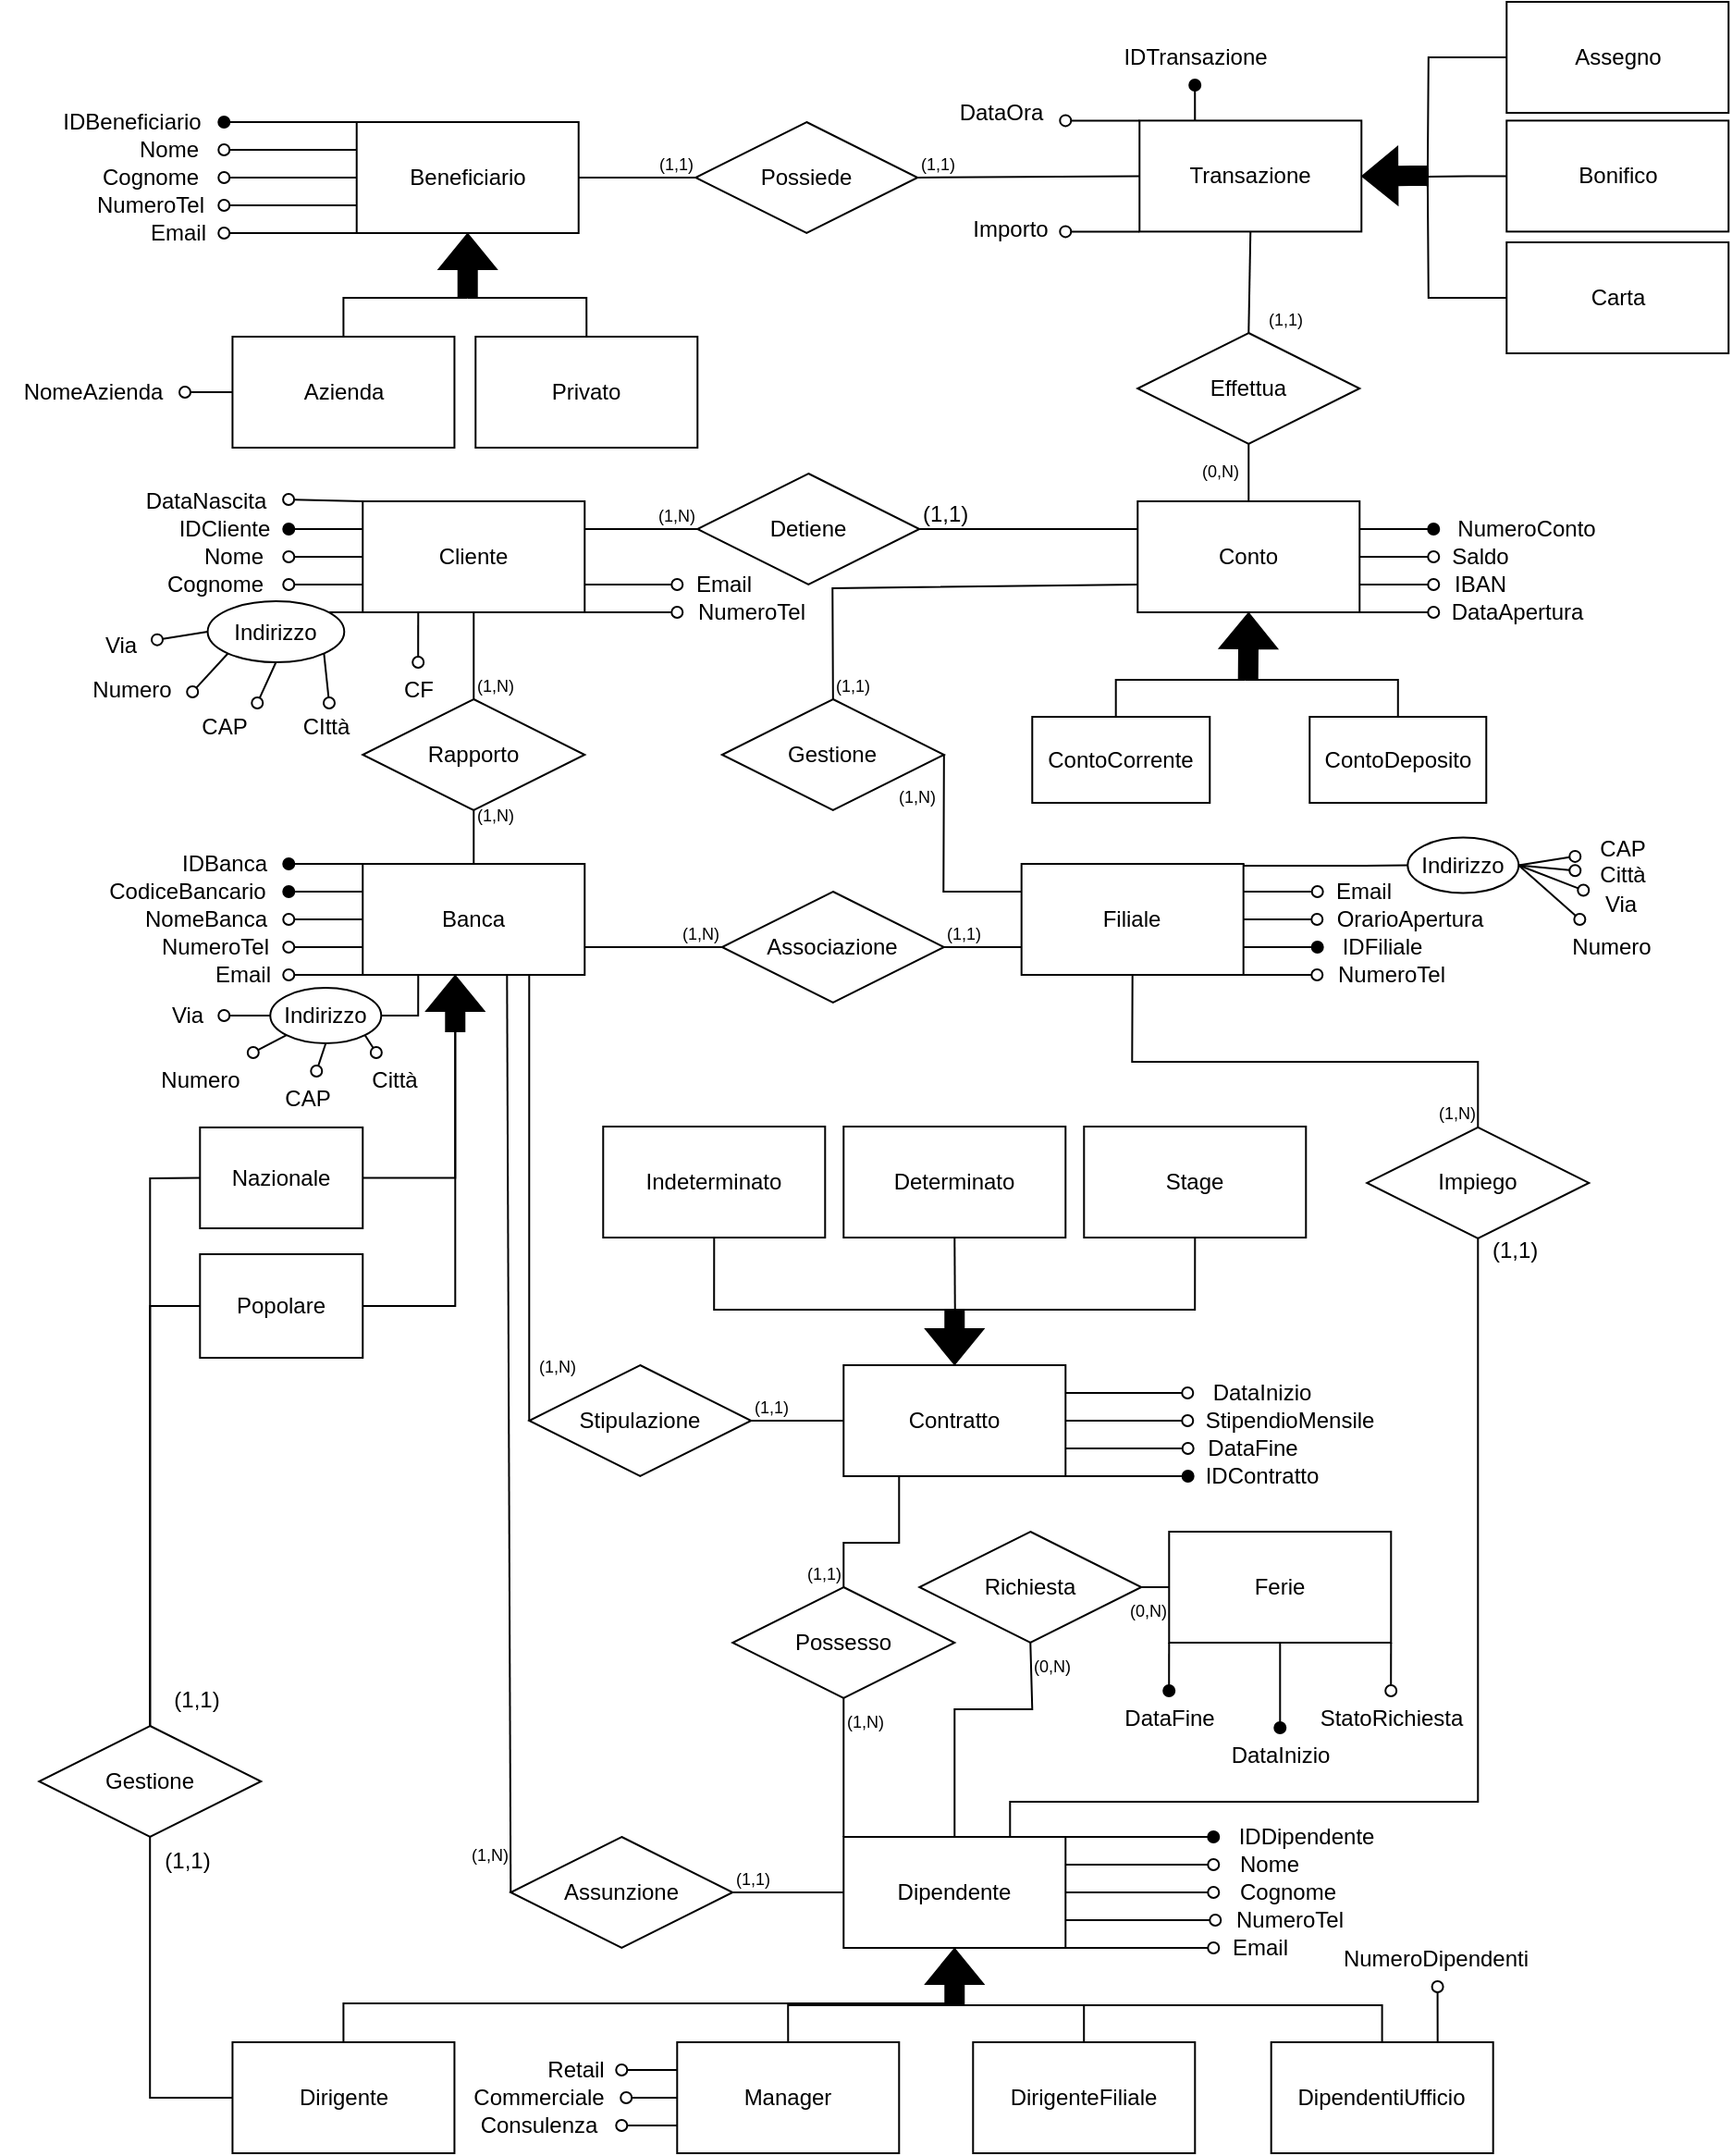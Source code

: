 <mxfile version="24.4.8" type="device">
  <diagram name="Pagina-1" id="E6i-BxorhU3ddAZejpoU">
    <mxGraphModel dx="750" dy="2046" grid="1" gridSize="10" guides="1" tooltips="1" connect="1" arrows="1" fold="1" page="1" pageScale="1" pageWidth="827" pageHeight="1169" math="0" shadow="0">
      <root>
        <mxCell id="0" />
        <mxCell id="1" parent="0" />
        <mxCell id="91kN5cCXSq9T2Yd6Oxis-11" style="edgeStyle=orthogonalEdgeStyle;rounded=0;orthogonalLoop=1;jettySize=auto;html=1;exitX=0;exitY=0.25;exitDx=0;exitDy=0;endArrow=oval;endFill=1;" parent="1" source="91kN5cCXSq9T2Yd6Oxis-1" target="91kN5cCXSq9T2Yd6Oxis-2" edge="1">
          <mxGeometry relative="1" as="geometry" />
        </mxCell>
        <mxCell id="91kN5cCXSq9T2Yd6Oxis-12" style="edgeStyle=orthogonalEdgeStyle;rounded=0;orthogonalLoop=1;jettySize=auto;html=1;exitX=0;exitY=0.5;exitDx=0;exitDy=0;endArrow=oval;endFill=0;" parent="1" source="91kN5cCXSq9T2Yd6Oxis-1" target="91kN5cCXSq9T2Yd6Oxis-3" edge="1">
          <mxGeometry relative="1" as="geometry" />
        </mxCell>
        <mxCell id="91kN5cCXSq9T2Yd6Oxis-13" style="edgeStyle=orthogonalEdgeStyle;rounded=0;orthogonalLoop=1;jettySize=auto;html=1;exitX=0;exitY=0.75;exitDx=0;exitDy=0;endArrow=oval;endFill=0;" parent="1" source="91kN5cCXSq9T2Yd6Oxis-1" target="91kN5cCXSq9T2Yd6Oxis-4" edge="1">
          <mxGeometry relative="1" as="geometry" />
        </mxCell>
        <mxCell id="91kN5cCXSq9T2Yd6Oxis-324" style="edgeStyle=orthogonalEdgeStyle;rounded=0;orthogonalLoop=1;jettySize=auto;html=1;exitX=1;exitY=1;exitDx=0;exitDy=0;endArrow=oval;endFill=0;" parent="1" source="91kN5cCXSq9T2Yd6Oxis-1" target="91kN5cCXSq9T2Yd6Oxis-292" edge="1">
          <mxGeometry relative="1" as="geometry">
            <Array as="points">
              <mxPoint x="1079.14" y="320" />
              <mxPoint x="1079.14" y="320" />
            </Array>
          </mxGeometry>
        </mxCell>
        <mxCell id="91kN5cCXSq9T2Yd6Oxis-325" style="edgeStyle=orthogonalEdgeStyle;rounded=0;orthogonalLoop=1;jettySize=auto;html=1;exitX=1;exitY=0.75;exitDx=0;exitDy=0;endArrow=oval;endFill=0;" parent="1" source="91kN5cCXSq9T2Yd6Oxis-1" target="91kN5cCXSq9T2Yd6Oxis-8" edge="1">
          <mxGeometry relative="1" as="geometry" />
        </mxCell>
        <mxCell id="91kN5cCXSq9T2Yd6Oxis-326" style="edgeStyle=orthogonalEdgeStyle;rounded=0;orthogonalLoop=1;jettySize=auto;html=1;exitX=0.25;exitY=1;exitDx=0;exitDy=0;endArrow=oval;endFill=0;" parent="1" source="91kN5cCXSq9T2Yd6Oxis-1" target="91kN5cCXSq9T2Yd6Oxis-9" edge="1">
          <mxGeometry relative="1" as="geometry" />
        </mxCell>
        <mxCell id="RfbdKitIu7c_Hrah31MU-12" style="rounded=0;orthogonalLoop=1;jettySize=auto;html=1;exitX=0;exitY=0;exitDx=0;exitDy=0;endArrow=oval;endFill=0;entryX=0.999;entryY=0.467;entryDx=0;entryDy=0;entryPerimeter=0;" parent="1" source="91kN5cCXSq9T2Yd6Oxis-1" target="91kN5cCXSq9T2Yd6Oxis-5" edge="1">
          <mxGeometry relative="1" as="geometry">
            <mxPoint x="920" y="260" as="targetPoint" />
          </mxGeometry>
        </mxCell>
        <mxCell id="RfbdKitIu7c_Hrah31MU-19" style="edgeStyle=orthogonalEdgeStyle;rounded=0;orthogonalLoop=1;jettySize=auto;html=1;exitX=0;exitY=1;exitDx=0;exitDy=0;entryX=1;entryY=0;entryDx=0;entryDy=0;endArrow=none;endFill=0;" parent="1" source="91kN5cCXSq9T2Yd6Oxis-1" target="RfbdKitIu7c_Hrah31MU-13" edge="1">
          <mxGeometry relative="1" as="geometry" />
        </mxCell>
        <mxCell id="91kN5cCXSq9T2Yd6Oxis-1" value="Cliente" style="whiteSpace=wrap;html=1;" parent="1" vertex="1">
          <mxGeometry x="946.14" y="260" width="120" height="60" as="geometry" />
        </mxCell>
        <mxCell id="91kN5cCXSq9T2Yd6Oxis-2" value="IDCliente" style="text;html=1;align=center;verticalAlign=middle;resizable=0;points=[];autosize=1;strokeColor=none;fillColor=none;" parent="1" vertex="1">
          <mxGeometry x="836.14" y="260" width="70" height="30" as="geometry" />
        </mxCell>
        <mxCell id="91kN5cCXSq9T2Yd6Oxis-3" value="Nome" style="text;html=1;align=center;verticalAlign=middle;resizable=0;points=[];autosize=1;strokeColor=none;fillColor=none;" parent="1" vertex="1">
          <mxGeometry x="846.14" y="275" width="60" height="30" as="geometry" />
        </mxCell>
        <mxCell id="91kN5cCXSq9T2Yd6Oxis-4" value="Cognome" style="text;html=1;align=center;verticalAlign=middle;resizable=0;points=[];autosize=1;strokeColor=none;fillColor=none;" parent="1" vertex="1">
          <mxGeometry x="826.14" y="290" width="80" height="30" as="geometry" />
        </mxCell>
        <mxCell id="91kN5cCXSq9T2Yd6Oxis-5" value="DataNascita" style="text;html=1;align=center;verticalAlign=middle;resizable=0;points=[];autosize=1;strokeColor=none;fillColor=none;" parent="1" vertex="1">
          <mxGeometry x="816.14" y="245" width="90" height="30" as="geometry" />
        </mxCell>
        <mxCell id="91kN5cCXSq9T2Yd6Oxis-8" value="Email" style="text;html=1;align=center;verticalAlign=middle;resizable=0;points=[];autosize=1;strokeColor=none;fillColor=none;" parent="1" vertex="1">
          <mxGeometry x="1116.14" y="290" width="50" height="30" as="geometry" />
        </mxCell>
        <mxCell id="91kN5cCXSq9T2Yd6Oxis-9" value="CF" style="text;html=1;align=center;verticalAlign=middle;resizable=0;points=[];autosize=1;strokeColor=none;fillColor=none;" parent="1" vertex="1">
          <mxGeometry x="956.14" y="347" width="40" height="30" as="geometry" />
        </mxCell>
        <mxCell id="91kN5cCXSq9T2Yd6Oxis-25" style="edgeStyle=orthogonalEdgeStyle;rounded=0;orthogonalLoop=1;jettySize=auto;html=1;exitX=1;exitY=0.25;exitDx=0;exitDy=0;endArrow=oval;endFill=1;" parent="1" source="91kN5cCXSq9T2Yd6Oxis-20" target="91kN5cCXSq9T2Yd6Oxis-21" edge="1">
          <mxGeometry relative="1" as="geometry" />
        </mxCell>
        <mxCell id="91kN5cCXSq9T2Yd6Oxis-26" style="edgeStyle=orthogonalEdgeStyle;rounded=0;orthogonalLoop=1;jettySize=auto;html=1;exitX=1;exitY=0.5;exitDx=0;exitDy=0;endArrow=oval;endFill=0;" parent="1" source="91kN5cCXSq9T2Yd6Oxis-20" target="91kN5cCXSq9T2Yd6Oxis-22" edge="1">
          <mxGeometry relative="1" as="geometry" />
        </mxCell>
        <mxCell id="91kN5cCXSq9T2Yd6Oxis-27" style="edgeStyle=orthogonalEdgeStyle;rounded=0;orthogonalLoop=1;jettySize=auto;html=1;exitX=1;exitY=0.75;exitDx=0;exitDy=0;endArrow=oval;endFill=0;" parent="1" source="91kN5cCXSq9T2Yd6Oxis-20" target="91kN5cCXSq9T2Yd6Oxis-23" edge="1">
          <mxGeometry relative="1" as="geometry" />
        </mxCell>
        <mxCell id="91kN5cCXSq9T2Yd6Oxis-28" style="edgeStyle=orthogonalEdgeStyle;rounded=0;orthogonalLoop=1;jettySize=auto;html=1;exitX=1;exitY=1;exitDx=0;exitDy=0;endArrow=oval;endFill=0;" parent="1" source="91kN5cCXSq9T2Yd6Oxis-20" target="91kN5cCXSq9T2Yd6Oxis-24" edge="1">
          <mxGeometry relative="1" as="geometry">
            <Array as="points">
              <mxPoint x="1515.14" y="320" />
              <mxPoint x="1515.14" y="320" />
            </Array>
          </mxGeometry>
        </mxCell>
        <mxCell id="91kN5cCXSq9T2Yd6Oxis-20" value="Conto" style="whiteSpace=wrap;html=1;" parent="1" vertex="1">
          <mxGeometry x="1365.14" y="260" width="120" height="60" as="geometry" />
        </mxCell>
        <mxCell id="91kN5cCXSq9T2Yd6Oxis-21" value="NumeroConto" style="text;html=1;align=center;verticalAlign=middle;resizable=0;points=[];autosize=1;strokeColor=none;fillColor=none;" parent="1" vertex="1">
          <mxGeometry x="1525.14" y="260" width="100" height="30" as="geometry" />
        </mxCell>
        <mxCell id="91kN5cCXSq9T2Yd6Oxis-22" value="Saldo" style="text;html=1;align=center;verticalAlign=middle;resizable=0;points=[];autosize=1;strokeColor=none;fillColor=none;" parent="1" vertex="1">
          <mxGeometry x="1525.14" y="275" width="50" height="30" as="geometry" />
        </mxCell>
        <mxCell id="91kN5cCXSq9T2Yd6Oxis-23" value="IBAN" style="text;html=1;align=center;verticalAlign=middle;resizable=0;points=[];autosize=1;strokeColor=none;fillColor=none;" parent="1" vertex="1">
          <mxGeometry x="1525.14" y="290" width="50" height="30" as="geometry" />
        </mxCell>
        <mxCell id="91kN5cCXSq9T2Yd6Oxis-24" value="DataApertura" style="text;html=1;align=center;verticalAlign=middle;resizable=0;points=[];autosize=1;strokeColor=none;fillColor=none;" parent="1" vertex="1">
          <mxGeometry x="1525.14" y="305" width="90" height="30" as="geometry" />
        </mxCell>
        <mxCell id="91kN5cCXSq9T2Yd6Oxis-31" style="edgeStyle=orthogonalEdgeStyle;rounded=0;orthogonalLoop=1;jettySize=auto;html=1;exitX=0.5;exitY=0;exitDx=0;exitDy=0;endArrow=none;endFill=0;" parent="1" source="91kN5cCXSq9T2Yd6Oxis-29" edge="1">
          <mxGeometry relative="1" as="geometry">
            <mxPoint x="1423.36" y="356.5" as="targetPoint" />
            <Array as="points">
              <mxPoint x="1353.36" y="376.5" />
              <mxPoint x="1353.36" y="356.5" />
              <mxPoint x="1423.36" y="356.5" />
            </Array>
          </mxGeometry>
        </mxCell>
        <mxCell id="91kN5cCXSq9T2Yd6Oxis-29" value="ContoCorrente" style="whiteSpace=wrap;html=1;" parent="1" vertex="1">
          <mxGeometry x="1308.14" y="376.5" width="96" height="46.5" as="geometry" />
        </mxCell>
        <mxCell id="91kN5cCXSq9T2Yd6Oxis-32" style="edgeStyle=orthogonalEdgeStyle;rounded=0;orthogonalLoop=1;jettySize=auto;html=1;exitX=0.5;exitY=0;exitDx=0;exitDy=0;endArrow=none;endFill=0;" parent="1" source="91kN5cCXSq9T2Yd6Oxis-30" edge="1">
          <mxGeometry relative="1" as="geometry">
            <mxPoint x="1423.36" y="356.5" as="targetPoint" />
            <Array as="points">
              <mxPoint x="1493.36" y="356.5" />
              <mxPoint x="1423.36" y="356.5" />
            </Array>
          </mxGeometry>
        </mxCell>
        <mxCell id="91kN5cCXSq9T2Yd6Oxis-30" value="ContoDeposito" style="whiteSpace=wrap;html=1;" parent="1" vertex="1">
          <mxGeometry x="1458.14" y="376.5" width="95.5" height="46.5" as="geometry" />
        </mxCell>
        <mxCell id="91kN5cCXSq9T2Yd6Oxis-34" value="" style="shape=flexArrow;endArrow=classic;html=1;rounded=0;entryX=0.5;entryY=1;entryDx=0;entryDy=0;fillColor=#000000;" parent="1" target="91kN5cCXSq9T2Yd6Oxis-20" edge="1">
          <mxGeometry width="50" height="50" relative="1" as="geometry">
            <mxPoint x="1424.86" y="356.5" as="sourcePoint" />
            <mxPoint x="1435.14" y="335" as="targetPoint" />
          </mxGeometry>
        </mxCell>
        <mxCell id="91kN5cCXSq9T2Yd6Oxis-40" style="edgeStyle=orthogonalEdgeStyle;rounded=0;orthogonalLoop=1;jettySize=auto;html=1;exitX=0.25;exitY=0;exitDx=0;exitDy=0;endArrow=oval;endFill=1;" parent="1" source="91kN5cCXSq9T2Yd6Oxis-35" target="91kN5cCXSq9T2Yd6Oxis-36" edge="1">
          <mxGeometry relative="1" as="geometry">
            <mxPoint x="1326.14" y="69.2" as="targetPoint" />
          </mxGeometry>
        </mxCell>
        <mxCell id="5_U71KgFZFaKvavpy5HK-10" style="edgeStyle=orthogonalEdgeStyle;rounded=0;orthogonalLoop=1;jettySize=auto;html=1;exitX=0;exitY=1;exitDx=0;exitDy=0;endArrow=oval;endFill=0;" parent="1" source="91kN5cCXSq9T2Yd6Oxis-35" target="91kN5cCXSq9T2Yd6Oxis-37" edge="1">
          <mxGeometry relative="1" as="geometry">
            <Array as="points">
              <mxPoint x="1278.14" y="114" />
              <mxPoint x="1278.14" y="114" />
            </Array>
          </mxGeometry>
        </mxCell>
        <mxCell id="5_U71KgFZFaKvavpy5HK-12" style="edgeStyle=orthogonalEdgeStyle;rounded=0;orthogonalLoop=1;jettySize=auto;html=1;exitX=0;exitY=0;exitDx=0;exitDy=0;endArrow=oval;endFill=0;" parent="1" source="91kN5cCXSq9T2Yd6Oxis-35" target="91kN5cCXSq9T2Yd6Oxis-39" edge="1">
          <mxGeometry relative="1" as="geometry">
            <Array as="points">
              <mxPoint x="1298.14" y="54" />
              <mxPoint x="1298.14" y="54" />
            </Array>
          </mxGeometry>
        </mxCell>
        <mxCell id="91kN5cCXSq9T2Yd6Oxis-35" value="Transazione" style="whiteSpace=wrap;html=1;" parent="1" vertex="1">
          <mxGeometry x="1366.14" y="54.2" width="120" height="60" as="geometry" />
        </mxCell>
        <mxCell id="91kN5cCXSq9T2Yd6Oxis-36" value="IDTransazione" style="text;html=1;align=center;verticalAlign=middle;resizable=0;points=[];autosize=1;strokeColor=none;fillColor=none;" parent="1" vertex="1">
          <mxGeometry x="1346.14" y="5.0" width="100" height="30" as="geometry" />
        </mxCell>
        <mxCell id="91kN5cCXSq9T2Yd6Oxis-37" value="Importo" style="text;html=1;align=center;verticalAlign=middle;resizable=0;points=[];autosize=1;strokeColor=none;fillColor=none;" parent="1" vertex="1">
          <mxGeometry x="1266.14" y="98.0" width="60" height="30" as="geometry" />
        </mxCell>
        <mxCell id="91kN5cCXSq9T2Yd6Oxis-39" value="DataOra" style="text;html=1;align=center;verticalAlign=middle;resizable=0;points=[];autosize=1;strokeColor=none;fillColor=none;" parent="1" vertex="1">
          <mxGeometry x="1256.14" y="35" width="70" height="30" as="geometry" />
        </mxCell>
        <mxCell id="91kN5cCXSq9T2Yd6Oxis-301" style="edgeStyle=orthogonalEdgeStyle;rounded=0;orthogonalLoop=1;jettySize=auto;html=1;exitX=0;exitY=0.5;exitDx=0;exitDy=0;endArrow=none;endFill=0;" parent="1" source="91kN5cCXSq9T2Yd6Oxis-44" edge="1">
          <mxGeometry relative="1" as="geometry">
            <mxPoint x="1521.89" y="90" as="targetPoint" />
          </mxGeometry>
        </mxCell>
        <mxCell id="91kN5cCXSq9T2Yd6Oxis-44" value="Assegno" style="whiteSpace=wrap;html=1;" parent="1" vertex="1">
          <mxGeometry x="1564.64" y="-10" width="120" height="60" as="geometry" />
        </mxCell>
        <mxCell id="91kN5cCXSq9T2Yd6Oxis-302" style="edgeStyle=orthogonalEdgeStyle;rounded=0;orthogonalLoop=1;jettySize=auto;html=1;exitX=0;exitY=0.5;exitDx=0;exitDy=0;endArrow=none;endFill=0;" parent="1" source="91kN5cCXSq9T2Yd6Oxis-46" edge="1">
          <mxGeometry relative="1" as="geometry">
            <mxPoint x="1521.89" y="84.462" as="targetPoint" />
          </mxGeometry>
        </mxCell>
        <mxCell id="91kN5cCXSq9T2Yd6Oxis-46" value="Bonifico" style="whiteSpace=wrap;html=1;" parent="1" vertex="1">
          <mxGeometry x="1564.64" y="54.2" width="120" height="60" as="geometry" />
        </mxCell>
        <mxCell id="91kN5cCXSq9T2Yd6Oxis-300" style="edgeStyle=orthogonalEdgeStyle;rounded=0;orthogonalLoop=1;jettySize=auto;html=1;exitX=0;exitY=0.5;exitDx=0;exitDy=0;endArrow=none;endFill=0;" parent="1" source="91kN5cCXSq9T2Yd6Oxis-47" edge="1">
          <mxGeometry relative="1" as="geometry">
            <mxPoint x="1521.89" y="80" as="targetPoint" />
          </mxGeometry>
        </mxCell>
        <mxCell id="91kN5cCXSq9T2Yd6Oxis-47" value="Carta" style="whiteSpace=wrap;html=1;" parent="1" vertex="1">
          <mxGeometry x="1564.64" y="120" width="120" height="60" as="geometry" />
        </mxCell>
        <mxCell id="5_U71KgFZFaKvavpy5HK-14" style="edgeStyle=orthogonalEdgeStyle;rounded=0;orthogonalLoop=1;jettySize=auto;html=1;exitX=0;exitY=0;exitDx=0;exitDy=0;endArrow=oval;endFill=1;" parent="1" source="91kN5cCXSq9T2Yd6Oxis-57" target="91kN5cCXSq9T2Yd6Oxis-58" edge="1">
          <mxGeometry relative="1" as="geometry">
            <Array as="points">
              <mxPoint x="906.14" y="55" />
              <mxPoint x="906.14" y="55" />
            </Array>
          </mxGeometry>
        </mxCell>
        <mxCell id="5_U71KgFZFaKvavpy5HK-15" style="edgeStyle=orthogonalEdgeStyle;rounded=0;orthogonalLoop=1;jettySize=auto;html=1;exitX=0;exitY=0.25;exitDx=0;exitDy=0;endArrow=oval;endFill=0;" parent="1" source="91kN5cCXSq9T2Yd6Oxis-57" target="91kN5cCXSq9T2Yd6Oxis-59" edge="1">
          <mxGeometry relative="1" as="geometry" />
        </mxCell>
        <mxCell id="5_U71KgFZFaKvavpy5HK-16" style="edgeStyle=orthogonalEdgeStyle;rounded=0;orthogonalLoop=1;jettySize=auto;html=1;exitX=0;exitY=0.5;exitDx=0;exitDy=0;endArrow=oval;endFill=0;" parent="1" source="91kN5cCXSq9T2Yd6Oxis-57" target="91kN5cCXSq9T2Yd6Oxis-60" edge="1">
          <mxGeometry relative="1" as="geometry" />
        </mxCell>
        <mxCell id="5_U71KgFZFaKvavpy5HK-17" style="edgeStyle=orthogonalEdgeStyle;rounded=0;orthogonalLoop=1;jettySize=auto;html=1;exitX=0;exitY=0.75;exitDx=0;exitDy=0;endArrow=oval;endFill=0;" parent="1" source="91kN5cCXSq9T2Yd6Oxis-57" target="91kN5cCXSq9T2Yd6Oxis-61" edge="1">
          <mxGeometry relative="1" as="geometry" />
        </mxCell>
        <mxCell id="5_U71KgFZFaKvavpy5HK-18" style="edgeStyle=orthogonalEdgeStyle;rounded=0;orthogonalLoop=1;jettySize=auto;html=1;exitX=0;exitY=1;exitDx=0;exitDy=0;endArrow=oval;endFill=0;" parent="1" source="91kN5cCXSq9T2Yd6Oxis-57" target="91kN5cCXSq9T2Yd6Oxis-62" edge="1">
          <mxGeometry relative="1" as="geometry">
            <Array as="points">
              <mxPoint x="926.14" y="115" />
              <mxPoint x="926.14" y="115" />
            </Array>
          </mxGeometry>
        </mxCell>
        <mxCell id="91kN5cCXSq9T2Yd6Oxis-57" value="Beneficiario" style="whiteSpace=wrap;html=1;" parent="1" vertex="1">
          <mxGeometry x="942.86" y="55.0" width="120" height="60" as="geometry" />
        </mxCell>
        <mxCell id="91kN5cCXSq9T2Yd6Oxis-58" value="IDBeneficiario" style="text;html=1;align=center;verticalAlign=middle;resizable=0;points=[];autosize=1;strokeColor=none;fillColor=none;" parent="1" vertex="1">
          <mxGeometry x="771.14" y="40.0" width="100" height="30" as="geometry" />
        </mxCell>
        <mxCell id="91kN5cCXSq9T2Yd6Oxis-59" value="Nome" style="text;html=1;align=center;verticalAlign=middle;resizable=0;points=[];autosize=1;strokeColor=none;fillColor=none;" parent="1" vertex="1">
          <mxGeometry x="811.14" y="55.0" width="60" height="30" as="geometry" />
        </mxCell>
        <mxCell id="91kN5cCXSq9T2Yd6Oxis-60" value="Cognome" style="text;html=1;align=center;verticalAlign=middle;resizable=0;points=[];autosize=1;strokeColor=none;fillColor=none;" parent="1" vertex="1">
          <mxGeometry x="791.14" y="70.0" width="80" height="30" as="geometry" />
        </mxCell>
        <mxCell id="91kN5cCXSq9T2Yd6Oxis-61" value="NumeroTel" style="text;html=1;align=center;verticalAlign=middle;resizable=0;points=[];autosize=1;strokeColor=none;fillColor=none;" parent="1" vertex="1">
          <mxGeometry x="791.14" y="85.0" width="80" height="30" as="geometry" />
        </mxCell>
        <mxCell id="91kN5cCXSq9T2Yd6Oxis-62" value="Email" style="text;html=1;align=center;verticalAlign=middle;resizable=0;points=[];autosize=1;strokeColor=none;fillColor=none;" parent="1" vertex="1">
          <mxGeometry x="821.14" y="100.0" width="50" height="30" as="geometry" />
        </mxCell>
        <mxCell id="5_U71KgFZFaKvavpy5HK-8" style="edgeStyle=orthogonalEdgeStyle;rounded=0;orthogonalLoop=1;jettySize=auto;html=1;exitX=0.5;exitY=0;exitDx=0;exitDy=0;endArrow=none;endFill=0;" parent="1" source="91kN5cCXSq9T2Yd6Oxis-68" edge="1">
          <mxGeometry relative="1" as="geometry">
            <mxPoint x="1002.86" y="150" as="targetPoint" />
            <Array as="points">
              <mxPoint x="1066.86" y="150" />
            </Array>
          </mxGeometry>
        </mxCell>
        <mxCell id="91kN5cCXSq9T2Yd6Oxis-68" value="Privato" style="whiteSpace=wrap;html=1;" parent="1" vertex="1">
          <mxGeometry x="1007.14" y="171" width="120" height="60" as="geometry" />
        </mxCell>
        <mxCell id="5_U71KgFZFaKvavpy5HK-7" style="edgeStyle=orthogonalEdgeStyle;rounded=0;orthogonalLoop=1;jettySize=auto;html=1;exitX=0.5;exitY=0;exitDx=0;exitDy=0;endArrow=none;endFill=0;" parent="1" source="91kN5cCXSq9T2Yd6Oxis-69" edge="1">
          <mxGeometry relative="1" as="geometry">
            <mxPoint x="1002.86" y="150" as="targetPoint" />
            <Array as="points">
              <mxPoint x="935.86" y="150" />
            </Array>
          </mxGeometry>
        </mxCell>
        <mxCell id="91kN5cCXSq9T2Yd6Oxis-69" value="Azienda" style="whiteSpace=wrap;html=1;" parent="1" vertex="1">
          <mxGeometry x="875.72" y="171" width="120" height="60" as="geometry" />
        </mxCell>
        <mxCell id="91kN5cCXSq9T2Yd6Oxis-215" style="edgeStyle=orthogonalEdgeStyle;rounded=0;orthogonalLoop=1;jettySize=auto;html=1;exitX=1;exitY=0.25;exitDx=0;exitDy=0;endArrow=oval;endFill=0;" parent="1" source="91kN5cCXSq9T2Yd6Oxis-73" target="91kN5cCXSq9T2Yd6Oxis-81" edge="1">
          <mxGeometry relative="1" as="geometry" />
        </mxCell>
        <mxCell id="91kN5cCXSq9T2Yd6Oxis-216" style="edgeStyle=orthogonalEdgeStyle;rounded=0;orthogonalLoop=1;jettySize=auto;html=1;exitX=1;exitY=0.5;exitDx=0;exitDy=0;endArrow=oval;endFill=0;" parent="1" source="91kN5cCXSq9T2Yd6Oxis-73" target="91kN5cCXSq9T2Yd6Oxis-80" edge="1">
          <mxGeometry relative="1" as="geometry" />
        </mxCell>
        <mxCell id="91kN5cCXSq9T2Yd6Oxis-217" style="edgeStyle=orthogonalEdgeStyle;rounded=0;orthogonalLoop=1;jettySize=auto;html=1;exitX=1;exitY=0.75;exitDx=0;exitDy=0;endArrow=oval;endFill=1;" parent="1" source="91kN5cCXSq9T2Yd6Oxis-73" target="91kN5cCXSq9T2Yd6Oxis-74" edge="1">
          <mxGeometry relative="1" as="geometry">
            <Array as="points">
              <mxPoint x="1450" y="501" />
              <mxPoint x="1450" y="501" />
            </Array>
          </mxGeometry>
        </mxCell>
        <mxCell id="91kN5cCXSq9T2Yd6Oxis-218" style="edgeStyle=orthogonalEdgeStyle;rounded=0;orthogonalLoop=1;jettySize=auto;html=1;exitX=1;exitY=1;exitDx=0;exitDy=0;endArrow=oval;endFill=0;" parent="1" source="91kN5cCXSq9T2Yd6Oxis-73" target="91kN5cCXSq9T2Yd6Oxis-82" edge="1">
          <mxGeometry relative="1" as="geometry">
            <Array as="points">
              <mxPoint x="1442.34" y="516" />
              <mxPoint x="1442.34" y="516" />
            </Array>
          </mxGeometry>
        </mxCell>
        <mxCell id="91kN5cCXSq9T2Yd6Oxis-288" style="edgeStyle=orthogonalEdgeStyle;rounded=0;orthogonalLoop=1;jettySize=auto;html=1;exitX=1;exitY=0;exitDx=0;exitDy=0;entryX=0;entryY=0.5;entryDx=0;entryDy=0;endArrow=none;endFill=0;" parent="1" source="91kN5cCXSq9T2Yd6Oxis-73" target="91kN5cCXSq9T2Yd6Oxis-89" edge="1">
          <mxGeometry relative="1" as="geometry">
            <Array as="points">
              <mxPoint x="1422.06" y="457" />
              <mxPoint x="1488.06" y="457" />
            </Array>
          </mxGeometry>
        </mxCell>
        <mxCell id="91kN5cCXSq9T2Yd6Oxis-73" value="Filiale" style="whiteSpace=wrap;html=1;" parent="1" vertex="1">
          <mxGeometry x="1302.34" y="456" width="120" height="60" as="geometry" />
        </mxCell>
        <mxCell id="91kN5cCXSq9T2Yd6Oxis-74" value="IDFiliale" style="text;html=1;align=center;verticalAlign=middle;resizable=0;points=[];autosize=1;strokeColor=none;fillColor=none;flipH=0;flipV=1;" parent="1" vertex="1">
          <mxGeometry x="1462.34" y="486" width="70" height="30" as="geometry" />
        </mxCell>
        <mxCell id="91kN5cCXSq9T2Yd6Oxis-76" value="Via" style="text;html=1;align=center;verticalAlign=middle;resizable=0;points=[];autosize=1;strokeColor=none;fillColor=none;flipH=0;flipV=1;" parent="1" vertex="1">
          <mxGeometry x="1606.14" y="463" width="40" height="30" as="geometry" />
        </mxCell>
        <mxCell id="91kN5cCXSq9T2Yd6Oxis-77" value="Numero" style="text;html=1;align=center;verticalAlign=middle;resizable=0;points=[];autosize=1;strokeColor=none;fillColor=none;flipH=0;flipV=1;" parent="1" vertex="1">
          <mxGeometry x="1586.14" y="486" width="70" height="30" as="geometry" />
        </mxCell>
        <mxCell id="91kN5cCXSq9T2Yd6Oxis-78" value="CAP" style="text;html=1;align=center;verticalAlign=middle;resizable=0;points=[];autosize=1;strokeColor=none;fillColor=none;flipH=0;flipV=1;" parent="1" vertex="1">
          <mxGeometry x="1601.64" y="433" width="50" height="30" as="geometry" />
        </mxCell>
        <mxCell id="91kN5cCXSq9T2Yd6Oxis-79" value="Città" style="text;html=1;align=center;verticalAlign=middle;resizable=0;points=[];autosize=1;strokeColor=none;fillColor=none;flipH=0;flipV=1;" parent="1" vertex="1">
          <mxGeometry x="1601.64" y="447" width="50" height="30" as="geometry" />
        </mxCell>
        <mxCell id="91kN5cCXSq9T2Yd6Oxis-80" value="OrarioApertura" style="text;html=1;align=center;verticalAlign=middle;resizable=0;points=[];autosize=1;strokeColor=none;fillColor=none;flipH=0;flipV=1;" parent="1" vertex="1">
          <mxGeometry x="1462.14" y="471" width="100" height="30" as="geometry" />
        </mxCell>
        <mxCell id="91kN5cCXSq9T2Yd6Oxis-81" value="Email" style="text;html=1;align=center;verticalAlign=middle;resizable=0;points=[];autosize=1;strokeColor=none;fillColor=none;flipH=0;flipV=1;" parent="1" vertex="1">
          <mxGeometry x="1462.34" y="456" width="50" height="30" as="geometry" />
        </mxCell>
        <mxCell id="91kN5cCXSq9T2Yd6Oxis-82" value="NumeroTel" style="text;html=1;align=center;verticalAlign=middle;resizable=0;points=[];autosize=1;strokeColor=none;fillColor=none;flipH=0;flipV=1;" parent="1" vertex="1">
          <mxGeometry x="1462.14" y="501" width="80" height="30" as="geometry" />
        </mxCell>
        <mxCell id="91kN5cCXSq9T2Yd6Oxis-213" style="rounded=0;orthogonalLoop=1;jettySize=auto;html=1;exitX=1;exitY=0.5;exitDx=0;exitDy=0;endArrow=oval;endFill=0;" parent="1" source="91kN5cCXSq9T2Yd6Oxis-89" target="91kN5cCXSq9T2Yd6Oxis-78" edge="1">
          <mxGeometry relative="1" as="geometry" />
        </mxCell>
        <mxCell id="91kN5cCXSq9T2Yd6Oxis-320" style="rounded=0;orthogonalLoop=1;jettySize=auto;html=1;exitX=1;exitY=0.5;exitDx=0;exitDy=0;endArrow=oval;endFill=0;" parent="1" source="91kN5cCXSq9T2Yd6Oxis-89" target="91kN5cCXSq9T2Yd6Oxis-79" edge="1">
          <mxGeometry relative="1" as="geometry" />
        </mxCell>
        <mxCell id="91kN5cCXSq9T2Yd6Oxis-321" style="rounded=0;orthogonalLoop=1;jettySize=auto;html=1;exitX=1;exitY=0.5;exitDx=0;exitDy=0;endArrow=oval;endFill=0;" parent="1" source="91kN5cCXSq9T2Yd6Oxis-89" target="91kN5cCXSq9T2Yd6Oxis-77" edge="1">
          <mxGeometry relative="1" as="geometry" />
        </mxCell>
        <mxCell id="91kN5cCXSq9T2Yd6Oxis-323" style="rounded=0;orthogonalLoop=1;jettySize=auto;html=1;exitX=1;exitY=0.5;exitDx=0;exitDy=0;endArrow=oval;endFill=0;" parent="1" source="91kN5cCXSq9T2Yd6Oxis-89" target="91kN5cCXSq9T2Yd6Oxis-76" edge="1">
          <mxGeometry relative="1" as="geometry" />
        </mxCell>
        <mxCell id="91kN5cCXSq9T2Yd6Oxis-89" value="Indirizzo" style="ellipse;whiteSpace=wrap;html=1;direction=east;flipH=0;flipV=1;" parent="1" vertex="1">
          <mxGeometry x="1511.14" y="441.76" width="60" height="30" as="geometry" />
        </mxCell>
        <mxCell id="91kN5cCXSq9T2Yd6Oxis-103" style="edgeStyle=orthogonalEdgeStyle;rounded=0;orthogonalLoop=1;jettySize=auto;html=1;exitX=0;exitY=0;exitDx=0;exitDy=0;endArrow=oval;endFill=1;" parent="1" source="91kN5cCXSq9T2Yd6Oxis-97" target="91kN5cCXSq9T2Yd6Oxis-98" edge="1">
          <mxGeometry relative="1" as="geometry">
            <Array as="points">
              <mxPoint x="916.14" y="456" />
              <mxPoint x="916.14" y="456" />
            </Array>
          </mxGeometry>
        </mxCell>
        <mxCell id="91kN5cCXSq9T2Yd6Oxis-104" style="edgeStyle=orthogonalEdgeStyle;rounded=0;orthogonalLoop=1;jettySize=auto;html=1;exitX=0;exitY=0.25;exitDx=0;exitDy=0;endArrow=oval;endFill=1;" parent="1" source="91kN5cCXSq9T2Yd6Oxis-97" target="91kN5cCXSq9T2Yd6Oxis-99" edge="1">
          <mxGeometry relative="1" as="geometry" />
        </mxCell>
        <mxCell id="91kN5cCXSq9T2Yd6Oxis-105" style="edgeStyle=orthogonalEdgeStyle;rounded=0;orthogonalLoop=1;jettySize=auto;html=1;exitX=0;exitY=0.5;exitDx=0;exitDy=0;endArrow=oval;endFill=0;" parent="1" source="91kN5cCXSq9T2Yd6Oxis-97" target="91kN5cCXSq9T2Yd6Oxis-100" edge="1">
          <mxGeometry relative="1" as="geometry" />
        </mxCell>
        <mxCell id="91kN5cCXSq9T2Yd6Oxis-106" style="edgeStyle=orthogonalEdgeStyle;rounded=0;orthogonalLoop=1;jettySize=auto;html=1;exitX=0;exitY=0.75;exitDx=0;exitDy=0;endArrow=oval;endFill=0;" parent="1" source="91kN5cCXSq9T2Yd6Oxis-97" target="91kN5cCXSq9T2Yd6Oxis-101" edge="1">
          <mxGeometry relative="1" as="geometry" />
        </mxCell>
        <mxCell id="91kN5cCXSq9T2Yd6Oxis-107" style="edgeStyle=orthogonalEdgeStyle;rounded=0;orthogonalLoop=1;jettySize=auto;html=1;exitX=0;exitY=1;exitDx=0;exitDy=0;endArrow=oval;endFill=0;" parent="1" source="91kN5cCXSq9T2Yd6Oxis-97" target="91kN5cCXSq9T2Yd6Oxis-102" edge="1">
          <mxGeometry relative="1" as="geometry">
            <Array as="points">
              <mxPoint x="926.14" y="516" />
              <mxPoint x="926.14" y="516" />
            </Array>
          </mxGeometry>
        </mxCell>
        <mxCell id="91kN5cCXSq9T2Yd6Oxis-97" value="Banca" style="whiteSpace=wrap;html=1;" parent="1" vertex="1">
          <mxGeometry x="946.14" y="456" width="120" height="60" as="geometry" />
        </mxCell>
        <mxCell id="91kN5cCXSq9T2Yd6Oxis-98" value="IDBanca" style="text;html=1;align=center;verticalAlign=middle;resizable=0;points=[];autosize=1;strokeColor=none;fillColor=none;" parent="1" vertex="1">
          <mxGeometry x="836.14" y="441" width="70" height="30" as="geometry" />
        </mxCell>
        <mxCell id="91kN5cCXSq9T2Yd6Oxis-99" value="CodiceBancario" style="text;html=1;align=center;verticalAlign=middle;resizable=0;points=[];autosize=1;strokeColor=none;fillColor=none;" parent="1" vertex="1">
          <mxGeometry x="796.14" y="456" width="110" height="30" as="geometry" />
        </mxCell>
        <mxCell id="91kN5cCXSq9T2Yd6Oxis-100" value="NomeBanca" style="text;html=1;align=center;verticalAlign=middle;resizable=0;points=[];autosize=1;strokeColor=none;fillColor=none;" parent="1" vertex="1">
          <mxGeometry x="816.14" y="471" width="90" height="30" as="geometry" />
        </mxCell>
        <mxCell id="91kN5cCXSq9T2Yd6Oxis-101" value="NumeroTel" style="text;html=1;align=center;verticalAlign=middle;resizable=0;points=[];autosize=1;strokeColor=none;fillColor=none;" parent="1" vertex="1">
          <mxGeometry x="826.14" y="486" width="80" height="30" as="geometry" />
        </mxCell>
        <mxCell id="91kN5cCXSq9T2Yd6Oxis-102" value="Email" style="text;html=1;align=center;verticalAlign=middle;resizable=0;points=[];autosize=1;strokeColor=none;fillColor=none;" parent="1" vertex="1">
          <mxGeometry x="856.14" y="501" width="50" height="30" as="geometry" />
        </mxCell>
        <mxCell id="91kN5cCXSq9T2Yd6Oxis-108" value="Numero" style="text;html=1;align=center;verticalAlign=middle;resizable=0;points=[];autosize=1;strokeColor=none;fillColor=none;" parent="1" vertex="1">
          <mxGeometry x="823.14" y="558" width="70" height="30" as="geometry" />
        </mxCell>
        <mxCell id="91kN5cCXSq9T2Yd6Oxis-109" value="CAP" style="text;html=1;align=center;verticalAlign=middle;resizable=0;points=[];autosize=1;strokeColor=none;fillColor=none;" parent="1" vertex="1">
          <mxGeometry x="891.14" y="568" width="50" height="30" as="geometry" />
        </mxCell>
        <mxCell id="91kN5cCXSq9T2Yd6Oxis-110" value="Città" style="text;html=1;align=center;verticalAlign=middle;resizable=0;points=[];autosize=1;strokeColor=none;fillColor=none;" parent="1" vertex="1">
          <mxGeometry x="938.14" y="558" width="50" height="30" as="geometry" />
        </mxCell>
        <mxCell id="91kN5cCXSq9T2Yd6Oxis-117" style="rounded=0;orthogonalLoop=1;jettySize=auto;html=1;exitX=0;exitY=0.5;exitDx=0;exitDy=0;endArrow=oval;endFill=0;" parent="1" source="91kN5cCXSq9T2Yd6Oxis-115" target="91kN5cCXSq9T2Yd6Oxis-116" edge="1">
          <mxGeometry relative="1" as="geometry" />
        </mxCell>
        <mxCell id="91kN5cCXSq9T2Yd6Oxis-118" style="rounded=0;orthogonalLoop=1;jettySize=auto;html=1;exitX=0;exitY=1;exitDx=0;exitDy=0;endArrow=oval;endFill=0;" parent="1" source="91kN5cCXSq9T2Yd6Oxis-115" target="91kN5cCXSq9T2Yd6Oxis-108" edge="1">
          <mxGeometry relative="1" as="geometry" />
        </mxCell>
        <mxCell id="91kN5cCXSq9T2Yd6Oxis-119" style="rounded=0;orthogonalLoop=1;jettySize=auto;html=1;exitX=0.5;exitY=1;exitDx=0;exitDy=0;endArrow=oval;endFill=0;" parent="1" source="91kN5cCXSq9T2Yd6Oxis-115" target="91kN5cCXSq9T2Yd6Oxis-109" edge="1">
          <mxGeometry relative="1" as="geometry" />
        </mxCell>
        <mxCell id="91kN5cCXSq9T2Yd6Oxis-120" style="rounded=0;orthogonalLoop=1;jettySize=auto;html=1;exitX=1;exitY=1;exitDx=0;exitDy=0;endArrow=oval;endFill=0;" parent="1" source="91kN5cCXSq9T2Yd6Oxis-115" target="91kN5cCXSq9T2Yd6Oxis-110" edge="1">
          <mxGeometry relative="1" as="geometry" />
        </mxCell>
        <mxCell id="RfbdKitIu7c_Hrah31MU-37" style="edgeStyle=orthogonalEdgeStyle;rounded=0;orthogonalLoop=1;jettySize=auto;html=1;exitX=1;exitY=0.5;exitDx=0;exitDy=0;entryX=0.25;entryY=1;entryDx=0;entryDy=0;endArrow=none;endFill=0;" parent="1" source="91kN5cCXSq9T2Yd6Oxis-115" target="91kN5cCXSq9T2Yd6Oxis-97" edge="1">
          <mxGeometry relative="1" as="geometry" />
        </mxCell>
        <mxCell id="91kN5cCXSq9T2Yd6Oxis-115" value="Indirizzo" style="ellipse;whiteSpace=wrap;html=1;" parent="1" vertex="1">
          <mxGeometry x="896.14" y="523" width="60" height="30" as="geometry" />
        </mxCell>
        <mxCell id="91kN5cCXSq9T2Yd6Oxis-116" value="Via" style="text;html=1;align=center;verticalAlign=middle;resizable=0;points=[];autosize=1;strokeColor=none;fillColor=none;" parent="1" vertex="1">
          <mxGeometry x="831.14" y="523" width="40" height="30" as="geometry" />
        </mxCell>
        <mxCell id="91kN5cCXSq9T2Yd6Oxis-128" style="edgeStyle=orthogonalEdgeStyle;rounded=0;orthogonalLoop=1;jettySize=auto;html=1;exitX=1;exitY=0;exitDx=0;exitDy=0;endArrow=oval;endFill=1;" parent="1" source="91kN5cCXSq9T2Yd6Oxis-122" target="91kN5cCXSq9T2Yd6Oxis-123" edge="1">
          <mxGeometry relative="1" as="geometry">
            <Array as="points">
              <mxPoint x="1346.14" y="982" />
              <mxPoint x="1346.14" y="982" />
            </Array>
          </mxGeometry>
        </mxCell>
        <mxCell id="91kN5cCXSq9T2Yd6Oxis-129" style="edgeStyle=orthogonalEdgeStyle;rounded=0;orthogonalLoop=1;jettySize=auto;html=1;exitX=1;exitY=0.25;exitDx=0;exitDy=0;endArrow=oval;endFill=0;" parent="1" source="91kN5cCXSq9T2Yd6Oxis-122" target="91kN5cCXSq9T2Yd6Oxis-124" edge="1">
          <mxGeometry relative="1" as="geometry" />
        </mxCell>
        <mxCell id="91kN5cCXSq9T2Yd6Oxis-130" style="edgeStyle=orthogonalEdgeStyle;rounded=0;orthogonalLoop=1;jettySize=auto;html=1;exitX=1;exitY=0.5;exitDx=0;exitDy=0;endArrow=oval;endFill=0;" parent="1" source="91kN5cCXSq9T2Yd6Oxis-122" target="91kN5cCXSq9T2Yd6Oxis-125" edge="1">
          <mxGeometry relative="1" as="geometry" />
        </mxCell>
        <mxCell id="91kN5cCXSq9T2Yd6Oxis-131" style="edgeStyle=orthogonalEdgeStyle;rounded=0;orthogonalLoop=1;jettySize=auto;html=1;exitX=1;exitY=0.75;exitDx=0;exitDy=0;endArrow=oval;endFill=0;" parent="1" source="91kN5cCXSq9T2Yd6Oxis-122" target="91kN5cCXSq9T2Yd6Oxis-126" edge="1">
          <mxGeometry relative="1" as="geometry" />
        </mxCell>
        <mxCell id="91kN5cCXSq9T2Yd6Oxis-132" style="edgeStyle=orthogonalEdgeStyle;rounded=0;orthogonalLoop=1;jettySize=auto;html=1;exitX=1;exitY=1;exitDx=0;exitDy=0;endArrow=oval;endFill=0;" parent="1" source="91kN5cCXSq9T2Yd6Oxis-122" target="91kN5cCXSq9T2Yd6Oxis-127" edge="1">
          <mxGeometry relative="1" as="geometry">
            <Array as="points">
              <mxPoint x="1346.14" y="1042" />
              <mxPoint x="1346.14" y="1042" />
            </Array>
          </mxGeometry>
        </mxCell>
        <mxCell id="91kN5cCXSq9T2Yd6Oxis-122" value="Dipendente" style="whiteSpace=wrap;html=1;" parent="1" vertex="1">
          <mxGeometry x="1206.14" y="982" width="120" height="60" as="geometry" />
        </mxCell>
        <mxCell id="91kN5cCXSq9T2Yd6Oxis-123" value="IDDipendente" style="text;html=1;align=center;verticalAlign=middle;resizable=0;points=[];autosize=1;strokeColor=none;fillColor=none;" parent="1" vertex="1">
          <mxGeometry x="1406.14" y="967" width="100" height="30" as="geometry" />
        </mxCell>
        <mxCell id="91kN5cCXSq9T2Yd6Oxis-124" value="Nome" style="text;html=1;align=center;verticalAlign=middle;resizable=0;points=[];autosize=1;strokeColor=none;fillColor=none;" parent="1" vertex="1">
          <mxGeometry x="1406.14" y="982" width="60" height="30" as="geometry" />
        </mxCell>
        <mxCell id="91kN5cCXSq9T2Yd6Oxis-125" value="Cognome" style="text;html=1;align=center;verticalAlign=middle;resizable=0;points=[];autosize=1;strokeColor=none;fillColor=none;" parent="1" vertex="1">
          <mxGeometry x="1406.14" y="997" width="80" height="30" as="geometry" />
        </mxCell>
        <mxCell id="91kN5cCXSq9T2Yd6Oxis-126" value="NumeroTel" style="text;html=1;align=center;verticalAlign=middle;resizable=0;points=[];autosize=1;strokeColor=none;fillColor=none;" parent="1" vertex="1">
          <mxGeometry x="1407.14" y="1012" width="80" height="30" as="geometry" />
        </mxCell>
        <mxCell id="91kN5cCXSq9T2Yd6Oxis-127" value="Email" style="text;html=1;align=center;verticalAlign=middle;resizable=0;points=[];autosize=1;strokeColor=none;fillColor=none;" parent="1" vertex="1">
          <mxGeometry x="1406.14" y="1027" width="50" height="30" as="geometry" />
        </mxCell>
        <mxCell id="91kN5cCXSq9T2Yd6Oxis-345" style="edgeStyle=orthogonalEdgeStyle;rounded=0;orthogonalLoop=1;jettySize=auto;html=1;exitX=0.5;exitY=0;exitDx=0;exitDy=0;endArrow=none;endFill=0;" parent="1" source="91kN5cCXSq9T2Yd6Oxis-134" edge="1">
          <mxGeometry relative="1" as="geometry">
            <mxPoint x="1266.14" y="1073" as="targetPoint" />
            <Array as="points">
              <mxPoint x="1176" y="1073" />
            </Array>
          </mxGeometry>
        </mxCell>
        <mxCell id="RfbdKitIu7c_Hrah31MU-6" style="edgeStyle=orthogonalEdgeStyle;rounded=0;orthogonalLoop=1;jettySize=auto;html=1;exitX=0;exitY=0.25;exitDx=0;exitDy=0;endArrow=oval;endFill=0;" parent="1" source="91kN5cCXSq9T2Yd6Oxis-134" target="RfbdKitIu7c_Hrah31MU-3" edge="1">
          <mxGeometry relative="1" as="geometry" />
        </mxCell>
        <mxCell id="RfbdKitIu7c_Hrah31MU-8" style="edgeStyle=orthogonalEdgeStyle;rounded=0;orthogonalLoop=1;jettySize=auto;html=1;exitX=0;exitY=0.75;exitDx=0;exitDy=0;endArrow=oval;endFill=0;" parent="1" source="91kN5cCXSq9T2Yd6Oxis-134" target="RfbdKitIu7c_Hrah31MU-5" edge="1">
          <mxGeometry relative="1" as="geometry" />
        </mxCell>
        <mxCell id="91kN5cCXSq9T2Yd6Oxis-134" value="Manager" style="whiteSpace=wrap;html=1;" parent="1" vertex="1">
          <mxGeometry x="1116.14" y="1093" width="120" height="60" as="geometry" />
        </mxCell>
        <mxCell id="ii4IAnq2li7xnIm5nsrN-2" style="edgeStyle=orthogonalEdgeStyle;rounded=0;orthogonalLoop=1;jettySize=auto;html=1;" parent="1" source="91kN5cCXSq9T2Yd6Oxis-136" target="91kN5cCXSq9T2Yd6Oxis-122" edge="1">
          <mxGeometry relative="1" as="geometry">
            <Array as="points">
              <mxPoint x="1336.14" y="1073" />
              <mxPoint x="1266.14" y="1073" />
            </Array>
          </mxGeometry>
        </mxCell>
        <mxCell id="91kN5cCXSq9T2Yd6Oxis-136" value="DirigenteFiliale" style="whiteSpace=wrap;html=1;" parent="1" vertex="1">
          <mxGeometry x="1276.14" y="1093" width="120" height="60" as="geometry" />
        </mxCell>
        <mxCell id="ii4IAnq2li7xnIm5nsrN-4" style="edgeStyle=orthogonalEdgeStyle;rounded=0;orthogonalLoop=1;jettySize=auto;html=1;" parent="1" source="91kN5cCXSq9T2Yd6Oxis-137" target="91kN5cCXSq9T2Yd6Oxis-122" edge="1">
          <mxGeometry relative="1" as="geometry">
            <Array as="points">
              <mxPoint x="1497.14" y="1073" />
              <mxPoint x="1266.14" y="1073" />
            </Array>
          </mxGeometry>
        </mxCell>
        <mxCell id="5_U71KgFZFaKvavpy5HK-26" style="edgeStyle=orthogonalEdgeStyle;rounded=0;orthogonalLoop=1;jettySize=auto;html=1;exitX=0.75;exitY=0;exitDx=0;exitDy=0;endArrow=oval;endFill=0;" parent="1" source="91kN5cCXSq9T2Yd6Oxis-137" target="lFZ-ajejY8wvIa0nFDCo-36" edge="1">
          <mxGeometry relative="1" as="geometry">
            <Array as="points">
              <mxPoint x="1527.14" y="1073" />
              <mxPoint x="1527.14" y="1073" />
            </Array>
          </mxGeometry>
        </mxCell>
        <mxCell id="91kN5cCXSq9T2Yd6Oxis-137" value="DipendentiUfficio" style="whiteSpace=wrap;html=1;" parent="1" vertex="1">
          <mxGeometry x="1437.34" y="1093" width="120" height="60" as="geometry" />
        </mxCell>
        <mxCell id="91kN5cCXSq9T2Yd6Oxis-155" style="edgeStyle=orthogonalEdgeStyle;rounded=0;orthogonalLoop=1;jettySize=auto;html=1;exitX=1;exitY=0.25;exitDx=0;exitDy=0;endArrow=oval;endFill=0;" parent="1" source="91kN5cCXSq9T2Yd6Oxis-150" target="91kN5cCXSq9T2Yd6Oxis-152" edge="1">
          <mxGeometry relative="1" as="geometry" />
        </mxCell>
        <mxCell id="91kN5cCXSq9T2Yd6Oxis-156" style="edgeStyle=orthogonalEdgeStyle;rounded=0;orthogonalLoop=1;jettySize=auto;html=1;exitX=1;exitY=0.5;exitDx=0;exitDy=0;endArrow=oval;endFill=0;" parent="1" source="91kN5cCXSq9T2Yd6Oxis-150" target="91kN5cCXSq9T2Yd6Oxis-153" edge="1">
          <mxGeometry relative="1" as="geometry" />
        </mxCell>
        <mxCell id="91kN5cCXSq9T2Yd6Oxis-157" style="edgeStyle=orthogonalEdgeStyle;rounded=0;orthogonalLoop=1;jettySize=auto;html=1;exitX=1;exitY=0.75;exitDx=0;exitDy=0;endArrow=oval;endFill=0;" parent="1" source="91kN5cCXSq9T2Yd6Oxis-150" target="91kN5cCXSq9T2Yd6Oxis-154" edge="1">
          <mxGeometry relative="1" as="geometry" />
        </mxCell>
        <mxCell id="91kN5cCXSq9T2Yd6Oxis-158" style="edgeStyle=orthogonalEdgeStyle;rounded=0;orthogonalLoop=1;jettySize=auto;html=1;exitX=1;exitY=1;exitDx=0;exitDy=0;endArrow=oval;endFill=1;" parent="1" source="91kN5cCXSq9T2Yd6Oxis-150" target="91kN5cCXSq9T2Yd6Oxis-151" edge="1">
          <mxGeometry relative="1" as="geometry">
            <Array as="points">
              <mxPoint x="1346.14" y="787" />
              <mxPoint x="1346.14" y="787" />
            </Array>
          </mxGeometry>
        </mxCell>
        <mxCell id="91kN5cCXSq9T2Yd6Oxis-150" value="Contratto" style="whiteSpace=wrap;html=1;" parent="1" vertex="1">
          <mxGeometry x="1206.14" y="727" width="120" height="60" as="geometry" />
        </mxCell>
        <mxCell id="91kN5cCXSq9T2Yd6Oxis-151" value="IDContratto" style="text;html=1;align=center;verticalAlign=middle;resizable=0;points=[];autosize=1;strokeColor=none;fillColor=none;" parent="1" vertex="1">
          <mxGeometry x="1392.34" y="772" width="80" height="30" as="geometry" />
        </mxCell>
        <mxCell id="91kN5cCXSq9T2Yd6Oxis-152" value="DataInizio" style="text;html=1;align=center;verticalAlign=middle;resizable=0;points=[];autosize=1;strokeColor=none;fillColor=none;" parent="1" vertex="1">
          <mxGeometry x="1392.14" y="727" width="80" height="30" as="geometry" />
        </mxCell>
        <mxCell id="91kN5cCXSq9T2Yd6Oxis-153" value="StipendioMensile" style="text;html=1;align=center;verticalAlign=middle;resizable=0;points=[];autosize=1;strokeColor=none;fillColor=none;" parent="1" vertex="1">
          <mxGeometry x="1392.14" y="742" width="110" height="30" as="geometry" />
        </mxCell>
        <mxCell id="91kN5cCXSq9T2Yd6Oxis-154" value="DataFine" style="text;html=1;align=center;verticalAlign=middle;resizable=0;points=[];autosize=1;strokeColor=none;fillColor=none;" parent="1" vertex="1">
          <mxGeometry x="1392.34" y="757" width="70" height="30" as="geometry" />
        </mxCell>
        <mxCell id="91kN5cCXSq9T2Yd6Oxis-247" style="edgeStyle=orthogonalEdgeStyle;rounded=0;orthogonalLoop=1;jettySize=auto;html=1;exitX=0.5;exitY=1;exitDx=0;exitDy=0;endArrow=none;endFill=0;" parent="1" source="91kN5cCXSq9T2Yd6Oxis-159" edge="1">
          <mxGeometry relative="1" as="geometry">
            <mxPoint x="1266.14" y="697" as="targetPoint" />
            <Array as="points">
              <mxPoint x="1136.14" y="697" />
            </Array>
          </mxGeometry>
        </mxCell>
        <mxCell id="91kN5cCXSq9T2Yd6Oxis-159" value="Indeterminato" style="whiteSpace=wrap;html=1;" parent="1" vertex="1">
          <mxGeometry x="1076.14" y="598" width="120" height="60" as="geometry" />
        </mxCell>
        <mxCell id="91kN5cCXSq9T2Yd6Oxis-249" style="edgeStyle=orthogonalEdgeStyle;rounded=0;orthogonalLoop=1;jettySize=auto;html=1;exitX=0.5;exitY=1;exitDx=0;exitDy=0;endArrow=none;endFill=0;" parent="1" source="91kN5cCXSq9T2Yd6Oxis-160" edge="1">
          <mxGeometry relative="1" as="geometry">
            <mxPoint x="1266.383" y="697" as="targetPoint" />
          </mxGeometry>
        </mxCell>
        <mxCell id="91kN5cCXSq9T2Yd6Oxis-160" value="Determinato" style="whiteSpace=wrap;html=1;" parent="1" vertex="1">
          <mxGeometry x="1206.14" y="598" width="120" height="60" as="geometry" />
        </mxCell>
        <mxCell id="91kN5cCXSq9T2Yd6Oxis-248" style="edgeStyle=orthogonalEdgeStyle;rounded=0;orthogonalLoop=1;jettySize=auto;html=1;exitX=0.5;exitY=1;exitDx=0;exitDy=0;endArrow=none;endFill=0;" parent="1" source="91kN5cCXSq9T2Yd6Oxis-161" edge="1">
          <mxGeometry relative="1" as="geometry">
            <mxPoint x="1266.14" y="697" as="targetPoint" />
            <Array as="points">
              <mxPoint x="1396.14" y="697" />
            </Array>
          </mxGeometry>
        </mxCell>
        <mxCell id="91kN5cCXSq9T2Yd6Oxis-161" value="Stage" style="whiteSpace=wrap;html=1;" parent="1" vertex="1">
          <mxGeometry x="1336.14" y="598" width="120" height="60" as="geometry" />
        </mxCell>
        <mxCell id="91kN5cCXSq9T2Yd6Oxis-329" style="edgeStyle=orthogonalEdgeStyle;rounded=0;orthogonalLoop=1;jettySize=auto;html=1;exitX=0;exitY=1;exitDx=0;exitDy=0;endArrow=oval;endFill=1;" parent="1" source="91kN5cCXSq9T2Yd6Oxis-168" target="91kN5cCXSq9T2Yd6Oxis-170" edge="1">
          <mxGeometry relative="1" as="geometry" />
        </mxCell>
        <mxCell id="91kN5cCXSq9T2Yd6Oxis-330" style="edgeStyle=orthogonalEdgeStyle;rounded=0;orthogonalLoop=1;jettySize=auto;html=1;exitX=1;exitY=1;exitDx=0;exitDy=0;endArrow=oval;endFill=0;" parent="1" source="91kN5cCXSq9T2Yd6Oxis-168" target="91kN5cCXSq9T2Yd6Oxis-171" edge="1">
          <mxGeometry relative="1" as="geometry" />
        </mxCell>
        <mxCell id="91kN5cCXSq9T2Yd6Oxis-331" style="edgeStyle=orthogonalEdgeStyle;rounded=0;orthogonalLoop=1;jettySize=auto;html=1;endArrow=oval;endFill=1;" parent="1" source="91kN5cCXSq9T2Yd6Oxis-168" target="91kN5cCXSq9T2Yd6Oxis-169" edge="1">
          <mxGeometry relative="1" as="geometry" />
        </mxCell>
        <mxCell id="91kN5cCXSq9T2Yd6Oxis-168" value="Ferie" style="whiteSpace=wrap;html=1;" parent="1" vertex="1">
          <mxGeometry x="1382.14" y="817" width="120" height="60" as="geometry" />
        </mxCell>
        <mxCell id="91kN5cCXSq9T2Yd6Oxis-169" value="DataInizio" style="text;html=1;align=center;verticalAlign=middle;resizable=0;points=[];autosize=1;strokeColor=none;fillColor=none;" parent="1" vertex="1">
          <mxGeometry x="1402.14" y="923" width="80" height="30" as="geometry" />
        </mxCell>
        <mxCell id="91kN5cCXSq9T2Yd6Oxis-170" value="DataFine" style="text;html=1;align=center;verticalAlign=middle;resizable=0;points=[];autosize=1;strokeColor=none;fillColor=none;" parent="1" vertex="1">
          <mxGeometry x="1347.14" y="903" width="70" height="30" as="geometry" />
        </mxCell>
        <mxCell id="91kN5cCXSq9T2Yd6Oxis-171" value="StatoRichiesta" style="text;html=1;align=center;verticalAlign=middle;resizable=0;points=[];autosize=1;strokeColor=none;fillColor=none;" parent="1" vertex="1">
          <mxGeometry x="1452.14" y="903" width="100" height="30" as="geometry" />
        </mxCell>
        <mxCell id="91kN5cCXSq9T2Yd6Oxis-176" value="Stipulazione" style="shape=rhombus;perimeter=rhombusPerimeter;whiteSpace=wrap;html=1;align=center;" parent="1" vertex="1">
          <mxGeometry x="1036.14" y="727" width="120" height="60" as="geometry" />
        </mxCell>
        <mxCell id="91kN5cCXSq9T2Yd6Oxis-204" value="Assunzione" style="shape=rhombus;perimeter=rhombusPerimeter;whiteSpace=wrap;html=1;align=center;" parent="1" vertex="1">
          <mxGeometry x="1026.14" y="982" width="120" height="60" as="geometry" />
        </mxCell>
        <mxCell id="91kN5cCXSq9T2Yd6Oxis-205" value="" style="endArrow=none;html=1;rounded=0;entryX=0;entryY=0.5;entryDx=0;entryDy=0;exitX=0.65;exitY=0.997;exitDx=0;exitDy=0;exitPerimeter=0;" parent="1" source="91kN5cCXSq9T2Yd6Oxis-97" target="91kN5cCXSq9T2Yd6Oxis-204" edge="1">
          <mxGeometry relative="1" as="geometry">
            <mxPoint x="1026.14" y="523" as="sourcePoint" />
            <mxPoint x="966.14" y="1302" as="targetPoint" />
          </mxGeometry>
        </mxCell>
        <mxCell id="91kN5cCXSq9T2Yd6Oxis-206" value="&lt;font style=&quot;font-size: 9px;&quot;&gt;(1,N)&lt;/font&gt;" style="resizable=0;html=1;whiteSpace=wrap;align=right;verticalAlign=bottom;" parent="91kN5cCXSq9T2Yd6Oxis-205" connectable="0" vertex="1">
          <mxGeometry x="1" relative="1" as="geometry">
            <mxPoint y="-12" as="offset" />
          </mxGeometry>
        </mxCell>
        <mxCell id="91kN5cCXSq9T2Yd6Oxis-207" value="" style="endArrow=none;html=1;rounded=0;entryX=0;entryY=0.5;entryDx=0;entryDy=0;exitX=1;exitY=0.5;exitDx=0;exitDy=0;" parent="1" source="91kN5cCXSq9T2Yd6Oxis-204" target="91kN5cCXSq9T2Yd6Oxis-122" edge="1">
          <mxGeometry relative="1" as="geometry">
            <mxPoint x="926.14" y="1081" as="sourcePoint" />
            <mxPoint x="1126.14" y="1012" as="targetPoint" />
          </mxGeometry>
        </mxCell>
        <mxCell id="91kN5cCXSq9T2Yd6Oxis-208" value="&lt;font style=&quot;font-size: 9px;&quot;&gt;(1,1)&lt;/font&gt;" style="resizable=0;html=1;whiteSpace=wrap;align=left;verticalAlign=bottom;" parent="91kN5cCXSq9T2Yd6Oxis-207" connectable="0" vertex="1">
          <mxGeometry x="-1" relative="1" as="geometry" />
        </mxCell>
        <mxCell id="91kN5cCXSq9T2Yd6Oxis-209" value="" style="resizable=0;html=1;whiteSpace=wrap;align=right;verticalAlign=bottom;" parent="91kN5cCXSq9T2Yd6Oxis-207" connectable="0" vertex="1">
          <mxGeometry x="1" relative="1" as="geometry" />
        </mxCell>
        <mxCell id="91kN5cCXSq9T2Yd6Oxis-221" value="Associazione" style="shape=rhombus;perimeter=rhombusPerimeter;whiteSpace=wrap;html=1;align=center;" parent="1" vertex="1">
          <mxGeometry x="1140.42" y="471" width="120" height="60" as="geometry" />
        </mxCell>
        <mxCell id="91kN5cCXSq9T2Yd6Oxis-222" value="" style="endArrow=none;html=1;rounded=0;exitX=1;exitY=0.75;exitDx=0;exitDy=0;entryX=0;entryY=0.5;entryDx=0;entryDy=0;" parent="1" source="91kN5cCXSq9T2Yd6Oxis-97" target="91kN5cCXSq9T2Yd6Oxis-221" edge="1">
          <mxGeometry relative="1" as="geometry">
            <mxPoint x="1023.14" y="789.62" as="sourcePoint" />
            <mxPoint x="1063.14" y="789.62" as="targetPoint" />
          </mxGeometry>
        </mxCell>
        <mxCell id="91kN5cCXSq9T2Yd6Oxis-223" value="&lt;font style=&quot;font-size: 9px;&quot;&gt;(1,N)&lt;/font&gt;" style="resizable=0;html=1;whiteSpace=wrap;align=right;verticalAlign=bottom;" parent="91kN5cCXSq9T2Yd6Oxis-222" connectable="0" vertex="1">
          <mxGeometry x="1" relative="1" as="geometry" />
        </mxCell>
        <mxCell id="91kN5cCXSq9T2Yd6Oxis-224" value="" style="endArrow=none;html=1;rounded=0;entryX=0;entryY=0.75;entryDx=0;entryDy=0;exitX=1;exitY=0.5;exitDx=0;exitDy=0;" parent="1" source="91kN5cCXSq9T2Yd6Oxis-221" target="91kN5cCXSq9T2Yd6Oxis-73" edge="1">
          <mxGeometry relative="1" as="geometry">
            <mxPoint x="1100.42" y="555" as="sourcePoint" />
            <mxPoint x="1300.42" y="486" as="targetPoint" />
          </mxGeometry>
        </mxCell>
        <mxCell id="91kN5cCXSq9T2Yd6Oxis-225" value="&lt;font style=&quot;font-size: 9px;&quot;&gt;(1,1)&lt;/font&gt;" style="resizable=0;html=1;whiteSpace=wrap;align=left;verticalAlign=bottom;" parent="91kN5cCXSq9T2Yd6Oxis-224" connectable="0" vertex="1">
          <mxGeometry x="-1" relative="1" as="geometry" />
        </mxCell>
        <mxCell id="91kN5cCXSq9T2Yd6Oxis-226" value="" style="resizable=0;html=1;whiteSpace=wrap;align=right;verticalAlign=bottom;" parent="91kN5cCXSq9T2Yd6Oxis-224" connectable="0" vertex="1">
          <mxGeometry x="1" relative="1" as="geometry">
            <mxPoint y="13" as="offset" />
          </mxGeometry>
        </mxCell>
        <mxCell id="91kN5cCXSq9T2Yd6Oxis-229" value="Rapporto" style="shape=rhombus;perimeter=rhombusPerimeter;whiteSpace=wrap;html=1;align=center;" parent="1" vertex="1">
          <mxGeometry x="946.14" y="367" width="120" height="60" as="geometry" />
        </mxCell>
        <mxCell id="91kN5cCXSq9T2Yd6Oxis-232" value="" style="endArrow=none;html=1;rounded=0;entryX=0.5;entryY=1;entryDx=0;entryDy=0;exitX=0.5;exitY=0;exitDx=0;exitDy=0;" parent="1" source="91kN5cCXSq9T2Yd6Oxis-229" target="91kN5cCXSq9T2Yd6Oxis-1" edge="1">
          <mxGeometry relative="1" as="geometry">
            <mxPoint x="961.14" y="347" as="sourcePoint" />
            <mxPoint x="1001.14" y="347" as="targetPoint" />
          </mxGeometry>
        </mxCell>
        <mxCell id="91kN5cCXSq9T2Yd6Oxis-233" value="&lt;font style=&quot;font-size: 9px;&quot;&gt;(1,N)&lt;/font&gt;" style="resizable=0;html=1;whiteSpace=wrap;align=left;verticalAlign=bottom;" parent="91kN5cCXSq9T2Yd6Oxis-232" connectable="0" vertex="1">
          <mxGeometry x="-1" relative="1" as="geometry" />
        </mxCell>
        <mxCell id="91kN5cCXSq9T2Yd6Oxis-234" value="" style="resizable=0;html=1;whiteSpace=wrap;align=right;verticalAlign=bottom;" parent="91kN5cCXSq9T2Yd6Oxis-232" connectable="0" vertex="1">
          <mxGeometry x="1" relative="1" as="geometry" />
        </mxCell>
        <mxCell id="91kN5cCXSq9T2Yd6Oxis-235" value="" style="endArrow=none;html=1;rounded=0;entryX=0.5;entryY=0;entryDx=0;entryDy=0;exitX=0.5;exitY=1;exitDx=0;exitDy=0;" parent="1" source="91kN5cCXSq9T2Yd6Oxis-229" target="91kN5cCXSq9T2Yd6Oxis-97" edge="1">
          <mxGeometry relative="1" as="geometry">
            <mxPoint x="1092.86" y="444" as="sourcePoint" />
            <mxPoint x="1092.86" y="397" as="targetPoint" />
          </mxGeometry>
        </mxCell>
        <mxCell id="91kN5cCXSq9T2Yd6Oxis-236" value="&lt;font style=&quot;font-size: 9px;&quot;&gt;(1,N)&lt;/font&gt;" style="resizable=0;html=1;whiteSpace=wrap;align=left;verticalAlign=bottom;" parent="91kN5cCXSq9T2Yd6Oxis-235" connectable="0" vertex="1">
          <mxGeometry x="-1" relative="1" as="geometry">
            <mxPoint y="10" as="offset" />
          </mxGeometry>
        </mxCell>
        <mxCell id="91kN5cCXSq9T2Yd6Oxis-237" value="" style="resizable=0;html=1;whiteSpace=wrap;align=right;verticalAlign=bottom;" parent="91kN5cCXSq9T2Yd6Oxis-235" connectable="0" vertex="1">
          <mxGeometry x="1" relative="1" as="geometry" />
        </mxCell>
        <mxCell id="91kN5cCXSq9T2Yd6Oxis-250" value="" style="shape=flexArrow;endArrow=classic;html=1;rounded=0;entryX=0.5;entryY=0;entryDx=0;entryDy=0;fillColor=#000000;" parent="1" target="91kN5cCXSq9T2Yd6Oxis-150" edge="1">
          <mxGeometry width="50" height="50" relative="1" as="geometry">
            <mxPoint x="1266.14" y="697" as="sourcePoint" />
            <mxPoint x="1326.14" y="577" as="targetPoint" />
          </mxGeometry>
        </mxCell>
        <mxCell id="91kN5cCXSq9T2Yd6Oxis-251" value="" style="endArrow=none;html=1;rounded=0;exitX=0.75;exitY=1;exitDx=0;exitDy=0;entryX=0;entryY=0.5;entryDx=0;entryDy=0;" parent="1" source="91kN5cCXSq9T2Yd6Oxis-97" target="91kN5cCXSq9T2Yd6Oxis-176" edge="1">
          <mxGeometry relative="1" as="geometry">
            <mxPoint x="1116.14" y="677" as="sourcePoint" />
            <mxPoint x="1276.14" y="677" as="targetPoint" />
          </mxGeometry>
        </mxCell>
        <mxCell id="91kN5cCXSq9T2Yd6Oxis-254" value="" style="endArrow=none;html=1;rounded=0;exitX=1;exitY=0.5;exitDx=0;exitDy=0;entryX=0;entryY=0.5;entryDx=0;entryDy=0;" parent="1" source="91kN5cCXSq9T2Yd6Oxis-176" target="91kN5cCXSq9T2Yd6Oxis-150" edge="1">
          <mxGeometry relative="1" as="geometry">
            <mxPoint x="1116.14" y="687" as="sourcePoint" />
            <mxPoint x="1276.14" y="687" as="targetPoint" />
          </mxGeometry>
        </mxCell>
        <mxCell id="91kN5cCXSq9T2Yd6Oxis-255" value="&lt;font style=&quot;font-size: 9px;&quot;&gt;(1,1)&lt;/font&gt;" style="resizable=0;html=1;whiteSpace=wrap;align=left;verticalAlign=bottom;" parent="91kN5cCXSq9T2Yd6Oxis-254" connectable="0" vertex="1">
          <mxGeometry x="-1" relative="1" as="geometry" />
        </mxCell>
        <mxCell id="91kN5cCXSq9T2Yd6Oxis-257" value="Possesso" style="shape=rhombus;perimeter=rhombusPerimeter;whiteSpace=wrap;html=1;align=center;" parent="1" vertex="1">
          <mxGeometry x="1146.14" y="847" width="120" height="60" as="geometry" />
        </mxCell>
        <mxCell id="91kN5cCXSq9T2Yd6Oxis-258" value="" style="endArrow=none;html=1;rounded=0;entryX=0.5;entryY=0;entryDx=0;entryDy=0;exitX=0.25;exitY=1;exitDx=0;exitDy=0;" parent="1" source="91kN5cCXSq9T2Yd6Oxis-150" target="91kN5cCXSq9T2Yd6Oxis-257" edge="1">
          <mxGeometry relative="1" as="geometry">
            <mxPoint x="1232.14" y="947" as="sourcePoint" />
            <mxPoint x="1392.14" y="947" as="targetPoint" />
            <Array as="points">
              <mxPoint x="1236.14" y="823" />
              <mxPoint x="1206.14" y="823" />
            </Array>
          </mxGeometry>
        </mxCell>
        <mxCell id="91kN5cCXSq9T2Yd6Oxis-260" value="&lt;font style=&quot;font-size: 9px;&quot;&gt;(1,1)&lt;/font&gt;" style="resizable=0;html=1;whiteSpace=wrap;align=right;verticalAlign=bottom;" parent="91kN5cCXSq9T2Yd6Oxis-258" connectable="0" vertex="1">
          <mxGeometry x="1" relative="1" as="geometry" />
        </mxCell>
        <mxCell id="91kN5cCXSq9T2Yd6Oxis-261" value="" style="endArrow=none;html=1;rounded=0;entryX=0;entryY=0;entryDx=0;entryDy=0;exitX=0.5;exitY=1;exitDx=0;exitDy=0;" parent="1" source="91kN5cCXSq9T2Yd6Oxis-257" target="91kN5cCXSq9T2Yd6Oxis-122" edge="1">
          <mxGeometry relative="1" as="geometry">
            <mxPoint x="1316.14" y="927" as="sourcePoint" />
            <mxPoint x="1276.14" y="857" as="targetPoint" />
          </mxGeometry>
        </mxCell>
        <mxCell id="91kN5cCXSq9T2Yd6Oxis-262" value="&lt;font style=&quot;font-size: 9px;&quot;&gt;(1,N)&lt;/font&gt;" style="resizable=0;html=1;whiteSpace=wrap;align=left;verticalAlign=bottom;" parent="91kN5cCXSq9T2Yd6Oxis-261" connectable="0" vertex="1">
          <mxGeometry x="-1" relative="1" as="geometry">
            <mxPoint y="20" as="offset" />
          </mxGeometry>
        </mxCell>
        <mxCell id="91kN5cCXSq9T2Yd6Oxis-266" value="Richiesta" style="shape=rhombus;perimeter=rhombusPerimeter;whiteSpace=wrap;html=1;align=center;" parent="1" vertex="1">
          <mxGeometry x="1247.14" y="817" width="120" height="60" as="geometry" />
        </mxCell>
        <mxCell id="91kN5cCXSq9T2Yd6Oxis-268" value="" style="endArrow=none;html=1;rounded=0;entryX=0.5;entryY=0;entryDx=0;entryDy=0;exitX=0.5;exitY=1;exitDx=0;exitDy=0;" parent="1" source="91kN5cCXSq9T2Yd6Oxis-266" target="91kN5cCXSq9T2Yd6Oxis-122" edge="1">
          <mxGeometry relative="1" as="geometry">
            <mxPoint x="1292.4" y="907" as="sourcePoint" />
            <mxPoint x="1292.4" y="982" as="targetPoint" />
            <Array as="points">
              <mxPoint x="1308.14" y="913" />
              <mxPoint x="1266.14" y="913" />
            </Array>
          </mxGeometry>
        </mxCell>
        <mxCell id="91kN5cCXSq9T2Yd6Oxis-269" value="&lt;font style=&quot;font-size: 9px;&quot;&gt;(0,N)&lt;/font&gt;" style="resizable=0;html=1;whiteSpace=wrap;align=left;verticalAlign=bottom;" parent="91kN5cCXSq9T2Yd6Oxis-268" connectable="0" vertex="1">
          <mxGeometry x="-1" relative="1" as="geometry">
            <mxPoint y="20" as="offset" />
          </mxGeometry>
        </mxCell>
        <mxCell id="91kN5cCXSq9T2Yd6Oxis-270" value="" style="endArrow=none;html=1;rounded=0;entryX=0;entryY=0.5;entryDx=0;entryDy=0;exitX=1;exitY=0.5;exitDx=0;exitDy=0;" parent="1" source="91kN5cCXSq9T2Yd6Oxis-266" target="91kN5cCXSq9T2Yd6Oxis-168" edge="1">
          <mxGeometry relative="1" as="geometry">
            <mxPoint x="1317.14" y="887" as="sourcePoint" />
            <mxPoint x="1317.14" y="992" as="targetPoint" />
          </mxGeometry>
        </mxCell>
        <mxCell id="91kN5cCXSq9T2Yd6Oxis-271" value="&lt;font style=&quot;font-size: 9px;&quot;&gt;(0,N)&lt;/font&gt;" style="resizable=0;html=1;whiteSpace=wrap;align=left;verticalAlign=bottom;" parent="91kN5cCXSq9T2Yd6Oxis-270" connectable="0" vertex="1">
          <mxGeometry x="-1" relative="1" as="geometry">
            <mxPoint x="-8" y="20" as="offset" />
          </mxGeometry>
        </mxCell>
        <mxCell id="91kN5cCXSq9T2Yd6Oxis-272" value="Detiene" style="shape=rhombus;perimeter=rhombusPerimeter;whiteSpace=wrap;html=1;align=center;" parent="1" vertex="1">
          <mxGeometry x="1127.14" y="245" width="120" height="60" as="geometry" />
        </mxCell>
        <mxCell id="91kN5cCXSq9T2Yd6Oxis-273" value="" style="endArrow=none;html=1;rounded=0;exitX=1;exitY=0.25;exitDx=0;exitDy=0;entryX=0;entryY=0.5;entryDx=0;entryDy=0;" parent="1" source="91kN5cCXSq9T2Yd6Oxis-1" target="91kN5cCXSq9T2Yd6Oxis-272" edge="1">
          <mxGeometry relative="1" as="geometry">
            <mxPoint x="1120.42" y="167" as="sourcePoint" />
            <mxPoint x="1280.42" y="167" as="targetPoint" />
          </mxGeometry>
        </mxCell>
        <mxCell id="91kN5cCXSq9T2Yd6Oxis-275" value="&lt;font style=&quot;font-size: 9px;&quot;&gt;(1,N)&lt;/font&gt;" style="resizable=0;html=1;whiteSpace=wrap;align=right;verticalAlign=bottom;" parent="91kN5cCXSq9T2Yd6Oxis-273" connectable="0" vertex="1">
          <mxGeometry x="1" relative="1" as="geometry" />
        </mxCell>
        <mxCell id="91kN5cCXSq9T2Yd6Oxis-277" value="" style="endArrow=none;html=1;rounded=0;exitX=1;exitY=0.5;exitDx=0;exitDy=0;entryX=0;entryY=0.25;entryDx=0;entryDy=0;" parent="1" source="91kN5cCXSq9T2Yd6Oxis-272" target="91kN5cCXSq9T2Yd6Oxis-20" edge="1">
          <mxGeometry relative="1" as="geometry">
            <mxPoint x="1266.14" y="197" as="sourcePoint" />
            <mxPoint x="1327.14" y="197" as="targetPoint" />
          </mxGeometry>
        </mxCell>
        <mxCell id="91kN5cCXSq9T2Yd6Oxis-278" value="(1,1)" style="resizable=0;html=1;whiteSpace=wrap;align=left;verticalAlign=bottom;" parent="91kN5cCXSq9T2Yd6Oxis-277" connectable="0" vertex="1">
          <mxGeometry x="-1" relative="1" as="geometry" />
        </mxCell>
        <mxCell id="91kN5cCXSq9T2Yd6Oxis-281" value="Gestione" style="shape=rhombus;perimeter=rhombusPerimeter;whiteSpace=wrap;html=1;align=center;" parent="1" vertex="1">
          <mxGeometry x="1140.42" y="367" width="120" height="60" as="geometry" />
        </mxCell>
        <mxCell id="91kN5cCXSq9T2Yd6Oxis-285" value="" style="endArrow=none;html=1;rounded=0;exitX=0.5;exitY=0;exitDx=0;exitDy=0;entryX=0;entryY=0.75;entryDx=0;entryDy=0;" parent="1" source="91kN5cCXSq9T2Yd6Oxis-281" target="91kN5cCXSq9T2Yd6Oxis-20" edge="1">
          <mxGeometry relative="1" as="geometry">
            <mxPoint x="1116.14" y="377" as="sourcePoint" />
            <mxPoint x="1276.14" y="377" as="targetPoint" />
            <Array as="points">
              <mxPoint x="1200.14" y="307" />
            </Array>
          </mxGeometry>
        </mxCell>
        <mxCell id="91kN5cCXSq9T2Yd6Oxis-286" value="&lt;font style=&quot;font-size: 9px;&quot;&gt;(1,1)&lt;/font&gt;" style="resizable=0;html=1;whiteSpace=wrap;align=left;verticalAlign=bottom;" parent="91kN5cCXSq9T2Yd6Oxis-285" connectable="0" vertex="1">
          <mxGeometry x="-1" relative="1" as="geometry" />
        </mxCell>
        <mxCell id="91kN5cCXSq9T2Yd6Oxis-289" value="Effettua" style="shape=rhombus;perimeter=rhombusPerimeter;whiteSpace=wrap;html=1;align=center;" parent="1" vertex="1">
          <mxGeometry x="1365.14" y="169" width="120" height="60" as="geometry" />
        </mxCell>
        <mxCell id="91kN5cCXSq9T2Yd6Oxis-292" value="NumeroTel" style="text;html=1;align=center;verticalAlign=middle;resizable=0;points=[];autosize=1;strokeColor=none;fillColor=none;" parent="1" vertex="1">
          <mxGeometry x="1116.14" y="305" width="80" height="30" as="geometry" />
        </mxCell>
        <mxCell id="91kN5cCXSq9T2Yd6Oxis-294" value="Possiede" style="shape=rhombus;perimeter=rhombusPerimeter;whiteSpace=wrap;html=1;align=center;" parent="1" vertex="1">
          <mxGeometry x="1126.14" y="55" width="120" height="60" as="geometry" />
        </mxCell>
        <mxCell id="91kN5cCXSq9T2Yd6Oxis-303" value="" style="shape=flexArrow;endArrow=classic;html=1;rounded=0;entryX=1;entryY=0.5;entryDx=0;entryDy=0;fillColor=#000000;" parent="1" target="91kN5cCXSq9T2Yd6Oxis-35" edge="1">
          <mxGeometry width="50" height="50" relative="1" as="geometry">
            <mxPoint x="1521.89" y="84" as="sourcePoint" />
            <mxPoint x="1581.89" y="10" as="targetPoint" />
          </mxGeometry>
        </mxCell>
        <mxCell id="91kN5cCXSq9T2Yd6Oxis-304" value="" style="endArrow=none;html=1;rounded=0;entryX=0.5;entryY=1;entryDx=0;entryDy=0;exitX=0.5;exitY=0;exitDx=0;exitDy=0;" parent="1" source="91kN5cCXSq9T2Yd6Oxis-20" target="91kN5cCXSq9T2Yd6Oxis-289" edge="1">
          <mxGeometry relative="1" as="geometry">
            <mxPoint x="1058.14" y="211.57" as="sourcePoint" />
            <mxPoint x="1218.14" y="211.57" as="targetPoint" />
          </mxGeometry>
        </mxCell>
        <mxCell id="91kN5cCXSq9T2Yd6Oxis-306" value="&lt;font style=&quot;font-size: 9px;&quot;&gt;(0,N)&lt;/font&gt;" style="resizable=0;html=1;whiteSpace=wrap;align=right;verticalAlign=bottom;" parent="91kN5cCXSq9T2Yd6Oxis-304" connectable="0" vertex="1">
          <mxGeometry x="1" relative="1" as="geometry">
            <mxPoint x="-4" y="22" as="offset" />
          </mxGeometry>
        </mxCell>
        <mxCell id="91kN5cCXSq9T2Yd6Oxis-307" value="" style="endArrow=none;html=1;rounded=0;entryX=0.5;entryY=1;entryDx=0;entryDy=0;exitX=0.5;exitY=0;exitDx=0;exitDy=0;" parent="1" source="91kN5cCXSq9T2Yd6Oxis-289" target="91kN5cCXSq9T2Yd6Oxis-35" edge="1">
          <mxGeometry relative="1" as="geometry">
            <mxPoint x="1434.89" y="253.5" as="sourcePoint" />
            <mxPoint x="1434.89" y="198.5" as="targetPoint" />
          </mxGeometry>
        </mxCell>
        <mxCell id="91kN5cCXSq9T2Yd6Oxis-308" value="&lt;font style=&quot;font-size: 9px;&quot;&gt;(1,1)&lt;/font&gt;" style="resizable=0;html=1;whiteSpace=wrap;align=left;verticalAlign=bottom;" parent="91kN5cCXSq9T2Yd6Oxis-307" connectable="0" vertex="1">
          <mxGeometry x="-1" relative="1" as="geometry">
            <mxPoint x="9" as="offset" />
          </mxGeometry>
        </mxCell>
        <mxCell id="91kN5cCXSq9T2Yd6Oxis-316" value="" style="endArrow=none;html=1;rounded=0;exitX=1;exitY=0.5;exitDx=0;exitDy=0;entryX=0;entryY=0.25;entryDx=0;entryDy=0;" parent="1" source="91kN5cCXSq9T2Yd6Oxis-281" target="91kN5cCXSq9T2Yd6Oxis-73" edge="1">
          <mxGeometry relative="1" as="geometry">
            <mxPoint x="1216.14" y="427" as="sourcePoint" />
            <mxPoint x="1376.14" y="427" as="targetPoint" />
            <Array as="points">
              <mxPoint x="1260.14" y="471" />
            </Array>
          </mxGeometry>
        </mxCell>
        <mxCell id="91kN5cCXSq9T2Yd6Oxis-317" value="&lt;font style=&quot;font-size: 9px;&quot;&gt;(1,N)&lt;/font&gt;" style="resizable=0;html=1;whiteSpace=wrap;align=left;verticalAlign=bottom;" parent="91kN5cCXSq9T2Yd6Oxis-316" connectable="0" vertex="1">
          <mxGeometry x="-1" relative="1" as="geometry">
            <mxPoint x="-26" y="30" as="offset" />
          </mxGeometry>
        </mxCell>
        <mxCell id="91kN5cCXSq9T2Yd6Oxis-333" value="Impiego" style="shape=rhombus;perimeter=rhombusPerimeter;whiteSpace=wrap;html=1;align=center;" parent="1" vertex="1">
          <mxGeometry x="1489.14" y="598.47" width="120" height="60" as="geometry" />
        </mxCell>
        <mxCell id="91kN5cCXSq9T2Yd6Oxis-334" value="" style="endArrow=none;html=1;rounded=0;exitX=0.5;exitY=1;exitDx=0;exitDy=0;entryX=0.5;entryY=0;entryDx=0;entryDy=0;" parent="1" source="91kN5cCXSq9T2Yd6Oxis-73" target="91kN5cCXSq9T2Yd6Oxis-333" edge="1">
          <mxGeometry relative="1" as="geometry">
            <mxPoint x="1386.14" y="568" as="sourcePoint" />
            <mxPoint x="1546.14" y="568" as="targetPoint" />
            <Array as="points">
              <mxPoint x="1362.14" y="563" />
              <mxPoint x="1549.14" y="563" />
            </Array>
          </mxGeometry>
        </mxCell>
        <mxCell id="91kN5cCXSq9T2Yd6Oxis-336" value="&lt;font style=&quot;font-size: 9px;&quot;&gt;(1,N)&lt;/font&gt;" style="resizable=0;html=1;whiteSpace=wrap;align=right;verticalAlign=bottom;" parent="91kN5cCXSq9T2Yd6Oxis-334" connectable="0" vertex="1">
          <mxGeometry x="1" relative="1" as="geometry" />
        </mxCell>
        <mxCell id="91kN5cCXSq9T2Yd6Oxis-337" value="" style="endArrow=none;html=1;rounded=0;exitX=0.5;exitY=1;exitDx=0;exitDy=0;entryX=0.75;entryY=0;entryDx=0;entryDy=0;" parent="1" source="91kN5cCXSq9T2Yd6Oxis-333" target="91kN5cCXSq9T2Yd6Oxis-122" edge="1">
          <mxGeometry relative="1" as="geometry">
            <mxPoint x="1593.14" y="713" as="sourcePoint" />
            <mxPoint x="1753.14" y="713" as="targetPoint" />
            <Array as="points">
              <mxPoint x="1549.14" y="963" />
              <mxPoint x="1296.14" y="963" />
            </Array>
          </mxGeometry>
        </mxCell>
        <mxCell id="91kN5cCXSq9T2Yd6Oxis-338" value="(1,1)" style="resizable=0;html=1;whiteSpace=wrap;align=left;verticalAlign=bottom;" parent="91kN5cCXSq9T2Yd6Oxis-337" connectable="0" vertex="1">
          <mxGeometry x="-1" relative="1" as="geometry">
            <mxPoint x="6" y="15" as="offset" />
          </mxGeometry>
        </mxCell>
        <mxCell id="91kN5cCXSq9T2Yd6Oxis-351" value="" style="shape=flexArrow;endArrow=classic;html=1;rounded=0;entryX=0.5;entryY=1;entryDx=0;entryDy=0;strokeColor=default;fillColor=#000000;" parent="1" target="91kN5cCXSq9T2Yd6Oxis-122" edge="1">
          <mxGeometry width="50" height="50" relative="1" as="geometry">
            <mxPoint x="1266.14" y="1073" as="sourcePoint" />
            <mxPoint x="1181.14" y="1057" as="targetPoint" />
          </mxGeometry>
        </mxCell>
        <mxCell id="ii4IAnq2li7xnIm5nsrN-7" value="Nazionale" style="rounded=0;whiteSpace=wrap;html=1;" parent="1" vertex="1">
          <mxGeometry x="858.14" y="598.47" width="88" height="54.53" as="geometry" />
        </mxCell>
        <mxCell id="ii4IAnq2li7xnIm5nsrN-13" style="edgeStyle=orthogonalEdgeStyle;rounded=0;orthogonalLoop=1;jettySize=auto;html=1;entryX=0.333;entryY=0.95;entryDx=0;entryDy=0;entryPerimeter=0;exitX=1;exitY=0.5;exitDx=0;exitDy=0;" parent="1" source="ii4IAnq2li7xnIm5nsrN-8" edge="1">
          <mxGeometry relative="1" as="geometry">
            <mxPoint x="991.1" y="531" as="targetPoint" />
            <mxPoint x="951.14" y="711" as="sourcePoint" />
            <Array as="points">
              <mxPoint x="996.14" y="695" />
              <mxPoint x="996.14" y="531" />
            </Array>
          </mxGeometry>
        </mxCell>
        <mxCell id="ii4IAnq2li7xnIm5nsrN-8" value="Popolare" style="rounded=0;whiteSpace=wrap;html=1;" parent="1" vertex="1">
          <mxGeometry x="858.14" y="667" width="88" height="56" as="geometry" />
        </mxCell>
        <mxCell id="ii4IAnq2li7xnIm5nsrN-12" style="edgeStyle=orthogonalEdgeStyle;rounded=0;orthogonalLoop=1;jettySize=auto;html=1;entryX=0.381;entryY=0.972;entryDx=0;entryDy=0;entryPerimeter=0;exitX=1;exitY=0.5;exitDx=0;exitDy=0;" parent="1" source="ii4IAnq2li7xnIm5nsrN-7" edge="1">
          <mxGeometry relative="1" as="geometry">
            <mxPoint x="946.14" y="637.35" as="sourcePoint" />
            <mxPoint x="991.86" y="528.66" as="targetPoint" />
            <Array as="points">
              <mxPoint x="996.14" y="626" />
              <mxPoint x="996.14" y="529" />
            </Array>
          </mxGeometry>
        </mxCell>
        <mxCell id="ii4IAnq2li7xnIm5nsrN-15" value="" style="shape=flexArrow;endArrow=classic;html=1;rounded=0;entryX=0.5;entryY=1;entryDx=0;entryDy=0;fillColor=#000000;" parent="1" edge="1">
          <mxGeometry width="50" height="50" relative="1" as="geometry">
            <mxPoint x="996.14" y="547" as="sourcePoint" />
            <mxPoint x="996.14" y="516" as="targetPoint" />
          </mxGeometry>
        </mxCell>
        <mxCell id="lFZ-ajejY8wvIa0nFDCo-2" value="&lt;font style=&quot;font-size: 9px;&quot;&gt;(1,N)&lt;/font&gt;" style="text;html=1;align=center;verticalAlign=middle;resizable=0;points=[];autosize=1;strokeColor=none;fillColor=none;" parent="1" vertex="1">
          <mxGeometry x="1031.14" y="712" width="40" height="30" as="geometry" />
        </mxCell>
        <mxCell id="lFZ-ajejY8wvIa0nFDCo-7" value="NomeAzienda" style="text;html=1;align=center;verticalAlign=middle;resizable=0;points=[];autosize=1;strokeColor=none;fillColor=none;" parent="1" vertex="1">
          <mxGeometry x="750" y="186" width="100" height="30" as="geometry" />
        </mxCell>
        <mxCell id="lFZ-ajejY8wvIa0nFDCo-15" style="edgeStyle=orthogonalEdgeStyle;rounded=0;orthogonalLoop=1;jettySize=auto;html=1;endArrow=oval;endFill=0;" parent="1" source="91kN5cCXSq9T2Yd6Oxis-69" target="lFZ-ajejY8wvIa0nFDCo-7" edge="1">
          <mxGeometry relative="1" as="geometry">
            <mxPoint x="1072.72" y="373" as="sourcePoint" />
            <mxPoint x="1032.72" y="373" as="targetPoint" />
          </mxGeometry>
        </mxCell>
        <mxCell id="lFZ-ajejY8wvIa0nFDCo-17" value="Gestione" style="shape=rhombus;perimeter=rhombusPerimeter;whiteSpace=wrap;html=1;align=center;" parent="1" vertex="1">
          <mxGeometry x="771.14" y="922" width="120" height="60" as="geometry" />
        </mxCell>
        <mxCell id="lFZ-ajejY8wvIa0nFDCo-23" value="(1,1)" style="text;html=1;align=center;verticalAlign=middle;resizable=0;points=[];autosize=1;strokeColor=none;fillColor=none;" parent="1" vertex="1">
          <mxGeometry x="825.72" y="980" width="50" height="30" as="geometry" />
        </mxCell>
        <mxCell id="lFZ-ajejY8wvIa0nFDCo-24" value="(1,1)" style="text;html=1;align=center;verticalAlign=middle;resizable=0;points=[];autosize=1;strokeColor=none;fillColor=none;" parent="1" vertex="1">
          <mxGeometry x="831.14" y="893" width="50" height="30" as="geometry" />
        </mxCell>
        <mxCell id="lFZ-ajejY8wvIa0nFDCo-30" value="" style="endArrow=none;html=1;rounded=0;exitX=0.5;exitY=0;exitDx=0;exitDy=0;entryX=0;entryY=0.5;entryDx=0;entryDy=0;" parent="1" source="lFZ-ajejY8wvIa0nFDCo-17" target="ii4IAnq2li7xnIm5nsrN-8" edge="1">
          <mxGeometry relative="1" as="geometry">
            <mxPoint x="846.14" y="793" as="sourcePoint" />
            <mxPoint x="1006.14" y="793" as="targetPoint" />
            <Array as="points">
              <mxPoint x="831.14" y="695" />
            </Array>
          </mxGeometry>
        </mxCell>
        <mxCell id="lFZ-ajejY8wvIa0nFDCo-33" value="" style="endArrow=none;html=1;rounded=0;exitX=0.5;exitY=0;exitDx=0;exitDy=0;entryX=0;entryY=0.5;entryDx=0;entryDy=0;" parent="1" source="lFZ-ajejY8wvIa0nFDCo-17" target="ii4IAnq2li7xnIm5nsrN-7" edge="1">
          <mxGeometry relative="1" as="geometry">
            <mxPoint x="846.14" y="793" as="sourcePoint" />
            <mxPoint x="856.14" y="613" as="targetPoint" />
            <Array as="points">
              <mxPoint x="831.14" y="626" />
            </Array>
          </mxGeometry>
        </mxCell>
        <mxCell id="lFZ-ajejY8wvIa0nFDCo-36" value="NumeroDipendenti" style="text;html=1;align=center;verticalAlign=middle;resizable=0;points=[];autosize=1;strokeColor=none;fillColor=none;" parent="1" vertex="1">
          <mxGeometry x="1466.14" y="1033" width="120" height="30" as="geometry" />
        </mxCell>
        <mxCell id="5_U71KgFZFaKvavpy5HK-9" value="" style="shape=flexArrow;endArrow=classic;html=1;rounded=0;entryX=0.5;entryY=1;entryDx=0;entryDy=0;fillColor=#000000;" parent="1" target="91kN5cCXSq9T2Yd6Oxis-57" edge="1">
          <mxGeometry width="50" height="50" relative="1" as="geometry">
            <mxPoint x="1002.86" y="150" as="sourcePoint" />
            <mxPoint x="1007.14" y="154" as="targetPoint" />
          </mxGeometry>
        </mxCell>
        <mxCell id="5_U71KgFZFaKvavpy5HK-19" value="" style="endArrow=none;html=1;rounded=0;exitX=1;exitY=0.5;exitDx=0;exitDy=0;entryX=0;entryY=0.5;entryDx=0;entryDy=0;" parent="1" source="91kN5cCXSq9T2Yd6Oxis-57" target="91kN5cCXSq9T2Yd6Oxis-294" edge="1">
          <mxGeometry relative="1" as="geometry">
            <mxPoint x="1076.14" y="-37" as="sourcePoint" />
            <mxPoint x="1236.14" y="-37" as="targetPoint" />
          </mxGeometry>
        </mxCell>
        <mxCell id="5_U71KgFZFaKvavpy5HK-21" value="&lt;font style=&quot;font-size: 9px;&quot;&gt;(1,1)&lt;/font&gt;" style="resizable=0;html=1;whiteSpace=wrap;align=right;verticalAlign=bottom;" parent="5_U71KgFZFaKvavpy5HK-19" connectable="0" vertex="1">
          <mxGeometry x="1" relative="1" as="geometry" />
        </mxCell>
        <mxCell id="5_U71KgFZFaKvavpy5HK-22" value="" style="endArrow=none;html=1;rounded=0;exitX=1;exitY=0.5;exitDx=0;exitDy=0;entryX=0;entryY=0.5;entryDx=0;entryDy=0;" parent="1" source="91kN5cCXSq9T2Yd6Oxis-294" target="91kN5cCXSq9T2Yd6Oxis-35" edge="1">
          <mxGeometry relative="1" as="geometry">
            <mxPoint x="1246.14" y="80" as="sourcePoint" />
            <mxPoint x="1342.14" y="-122" as="targetPoint" />
          </mxGeometry>
        </mxCell>
        <mxCell id="5_U71KgFZFaKvavpy5HK-23" value="&lt;font style=&quot;font-size: 9px;&quot;&gt;(1,1)&lt;/font&gt;" style="resizable=0;html=1;whiteSpace=wrap;align=left;verticalAlign=bottom;" parent="5_U71KgFZFaKvavpy5HK-22" connectable="0" vertex="1">
          <mxGeometry x="-1" relative="1" as="geometry" />
        </mxCell>
        <mxCell id="RfbdKitIu7c_Hrah31MU-3" value="Retail" style="text;html=1;align=center;verticalAlign=middle;resizable=0;points=[];autosize=1;strokeColor=none;fillColor=none;" parent="1" vertex="1">
          <mxGeometry x="1036.14" y="1093" width="50" height="30" as="geometry" />
        </mxCell>
        <mxCell id="RfbdKitIu7c_Hrah31MU-4" value="Commerciale" style="text;html=1;align=center;verticalAlign=middle;resizable=0;points=[];autosize=1;strokeColor=none;fillColor=none;" parent="1" vertex="1">
          <mxGeometry x="995.72" y="1108" width="90" height="30" as="geometry" />
        </mxCell>
        <mxCell id="RfbdKitIu7c_Hrah31MU-5" value="Consulenza" style="text;html=1;align=center;verticalAlign=middle;resizable=0;points=[];autosize=1;strokeColor=none;fillColor=none;" parent="1" vertex="1">
          <mxGeometry x="996.14" y="1123" width="90" height="30" as="geometry" />
        </mxCell>
        <mxCell id="RfbdKitIu7c_Hrah31MU-7" style="edgeStyle=orthogonalEdgeStyle;rounded=0;orthogonalLoop=1;jettySize=auto;html=1;exitX=0;exitY=0.5;exitDx=0;exitDy=0;entryX=1.032;entryY=0.5;entryDx=0;entryDy=0;entryPerimeter=0;endArrow=oval;endFill=0;" parent="1" source="91kN5cCXSq9T2Yd6Oxis-134" target="RfbdKitIu7c_Hrah31MU-4" edge="1">
          <mxGeometry relative="1" as="geometry" />
        </mxCell>
        <mxCell id="RfbdKitIu7c_Hrah31MU-32" style="rounded=0;orthogonalLoop=1;jettySize=auto;html=1;exitX=0;exitY=0.5;exitDx=0;exitDy=0;endArrow=oval;endFill=0;" parent="1" source="RfbdKitIu7c_Hrah31MU-13" target="RfbdKitIu7c_Hrah31MU-31" edge="1">
          <mxGeometry relative="1" as="geometry" />
        </mxCell>
        <mxCell id="RfbdKitIu7c_Hrah31MU-13" value="Indirizzo" style="ellipse;whiteSpace=wrap;html=1;align=center;" parent="1" vertex="1">
          <mxGeometry x="862.28" y="314" width="73.86" height="33" as="geometry" />
        </mxCell>
        <mxCell id="RfbdKitIu7c_Hrah31MU-21" value="Numero" style="text;html=1;align=center;verticalAlign=middle;resizable=0;points=[];autosize=1;strokeColor=none;fillColor=none;" parent="1" vertex="1">
          <mxGeometry x="786.14" y="347" width="70" height="30" as="geometry" />
        </mxCell>
        <mxCell id="RfbdKitIu7c_Hrah31MU-22" value="CAP" style="text;html=1;align=center;verticalAlign=middle;resizable=0;points=[];autosize=1;strokeColor=none;fillColor=none;" parent="1" vertex="1">
          <mxGeometry x="846.14" y="367" width="50" height="30" as="geometry" />
        </mxCell>
        <mxCell id="RfbdKitIu7c_Hrah31MU-23" value="CIttà" style="text;html=1;align=center;verticalAlign=middle;resizable=0;points=[];autosize=1;strokeColor=none;fillColor=none;" parent="1" vertex="1">
          <mxGeometry x="901.14" y="367" width="50" height="30" as="geometry" />
        </mxCell>
        <mxCell id="RfbdKitIu7c_Hrah31MU-25" style="rounded=0;orthogonalLoop=1;jettySize=auto;html=1;exitX=0;exitY=1;exitDx=0;exitDy=0;entryX=0.971;entryY=0.533;entryDx=0;entryDy=0;entryPerimeter=0;endArrow=oval;endFill=0;" parent="1" source="RfbdKitIu7c_Hrah31MU-13" target="RfbdKitIu7c_Hrah31MU-21" edge="1">
          <mxGeometry relative="1" as="geometry" />
        </mxCell>
        <mxCell id="RfbdKitIu7c_Hrah31MU-26" style="rounded=0;orthogonalLoop=1;jettySize=auto;html=1;exitX=0.5;exitY=1;exitDx=0;exitDy=0;entryX=0.86;entryY=0.067;entryDx=0;entryDy=0;entryPerimeter=0;endArrow=oval;endFill=0;" parent="1" source="RfbdKitIu7c_Hrah31MU-13" target="RfbdKitIu7c_Hrah31MU-22" edge="1">
          <mxGeometry relative="1" as="geometry" />
        </mxCell>
        <mxCell id="RfbdKitIu7c_Hrah31MU-27" style="rounded=0;orthogonalLoop=1;jettySize=auto;html=1;exitX=1;exitY=1;exitDx=0;exitDy=0;entryX=0.537;entryY=0.067;entryDx=0;entryDy=0;entryPerimeter=0;endArrow=oval;endFill=0;" parent="1" source="RfbdKitIu7c_Hrah31MU-13" target="RfbdKitIu7c_Hrah31MU-23" edge="1">
          <mxGeometry relative="1" as="geometry" />
        </mxCell>
        <mxCell id="RfbdKitIu7c_Hrah31MU-31" value="Via" style="text;html=1;align=center;verticalAlign=middle;resizable=0;points=[];autosize=1;strokeColor=none;fillColor=none;" parent="1" vertex="1">
          <mxGeometry x="795" y="323" width="40" height="30" as="geometry" />
        </mxCell>
        <mxCell id="oykcn2GVxdrRGiqN2LZH-6" style="edgeStyle=orthogonalEdgeStyle;rounded=0;orthogonalLoop=1;jettySize=auto;html=1;exitX=0;exitY=0.5;exitDx=0;exitDy=0;endArrow=none;endFill=0;" edge="1" parent="1" source="oykcn2GVxdrRGiqN2LZH-5" target="lFZ-ajejY8wvIa0nFDCo-17">
          <mxGeometry relative="1" as="geometry" />
        </mxCell>
        <mxCell id="oykcn2GVxdrRGiqN2LZH-9" style="edgeStyle=orthogonalEdgeStyle;rounded=0;orthogonalLoop=1;jettySize=auto;html=1;exitX=0.5;exitY=0;exitDx=0;exitDy=0;endArrow=none;endFill=0;" edge="1" parent="1" source="oykcn2GVxdrRGiqN2LZH-5">
          <mxGeometry relative="1" as="geometry">
            <mxPoint x="1270" y="1050" as="targetPoint" />
          </mxGeometry>
        </mxCell>
        <mxCell id="oykcn2GVxdrRGiqN2LZH-5" value="Dirigente" style="whiteSpace=wrap;html=1;" vertex="1" parent="1">
          <mxGeometry x="875.72" y="1093" width="120" height="60" as="geometry" />
        </mxCell>
      </root>
    </mxGraphModel>
  </diagram>
</mxfile>
